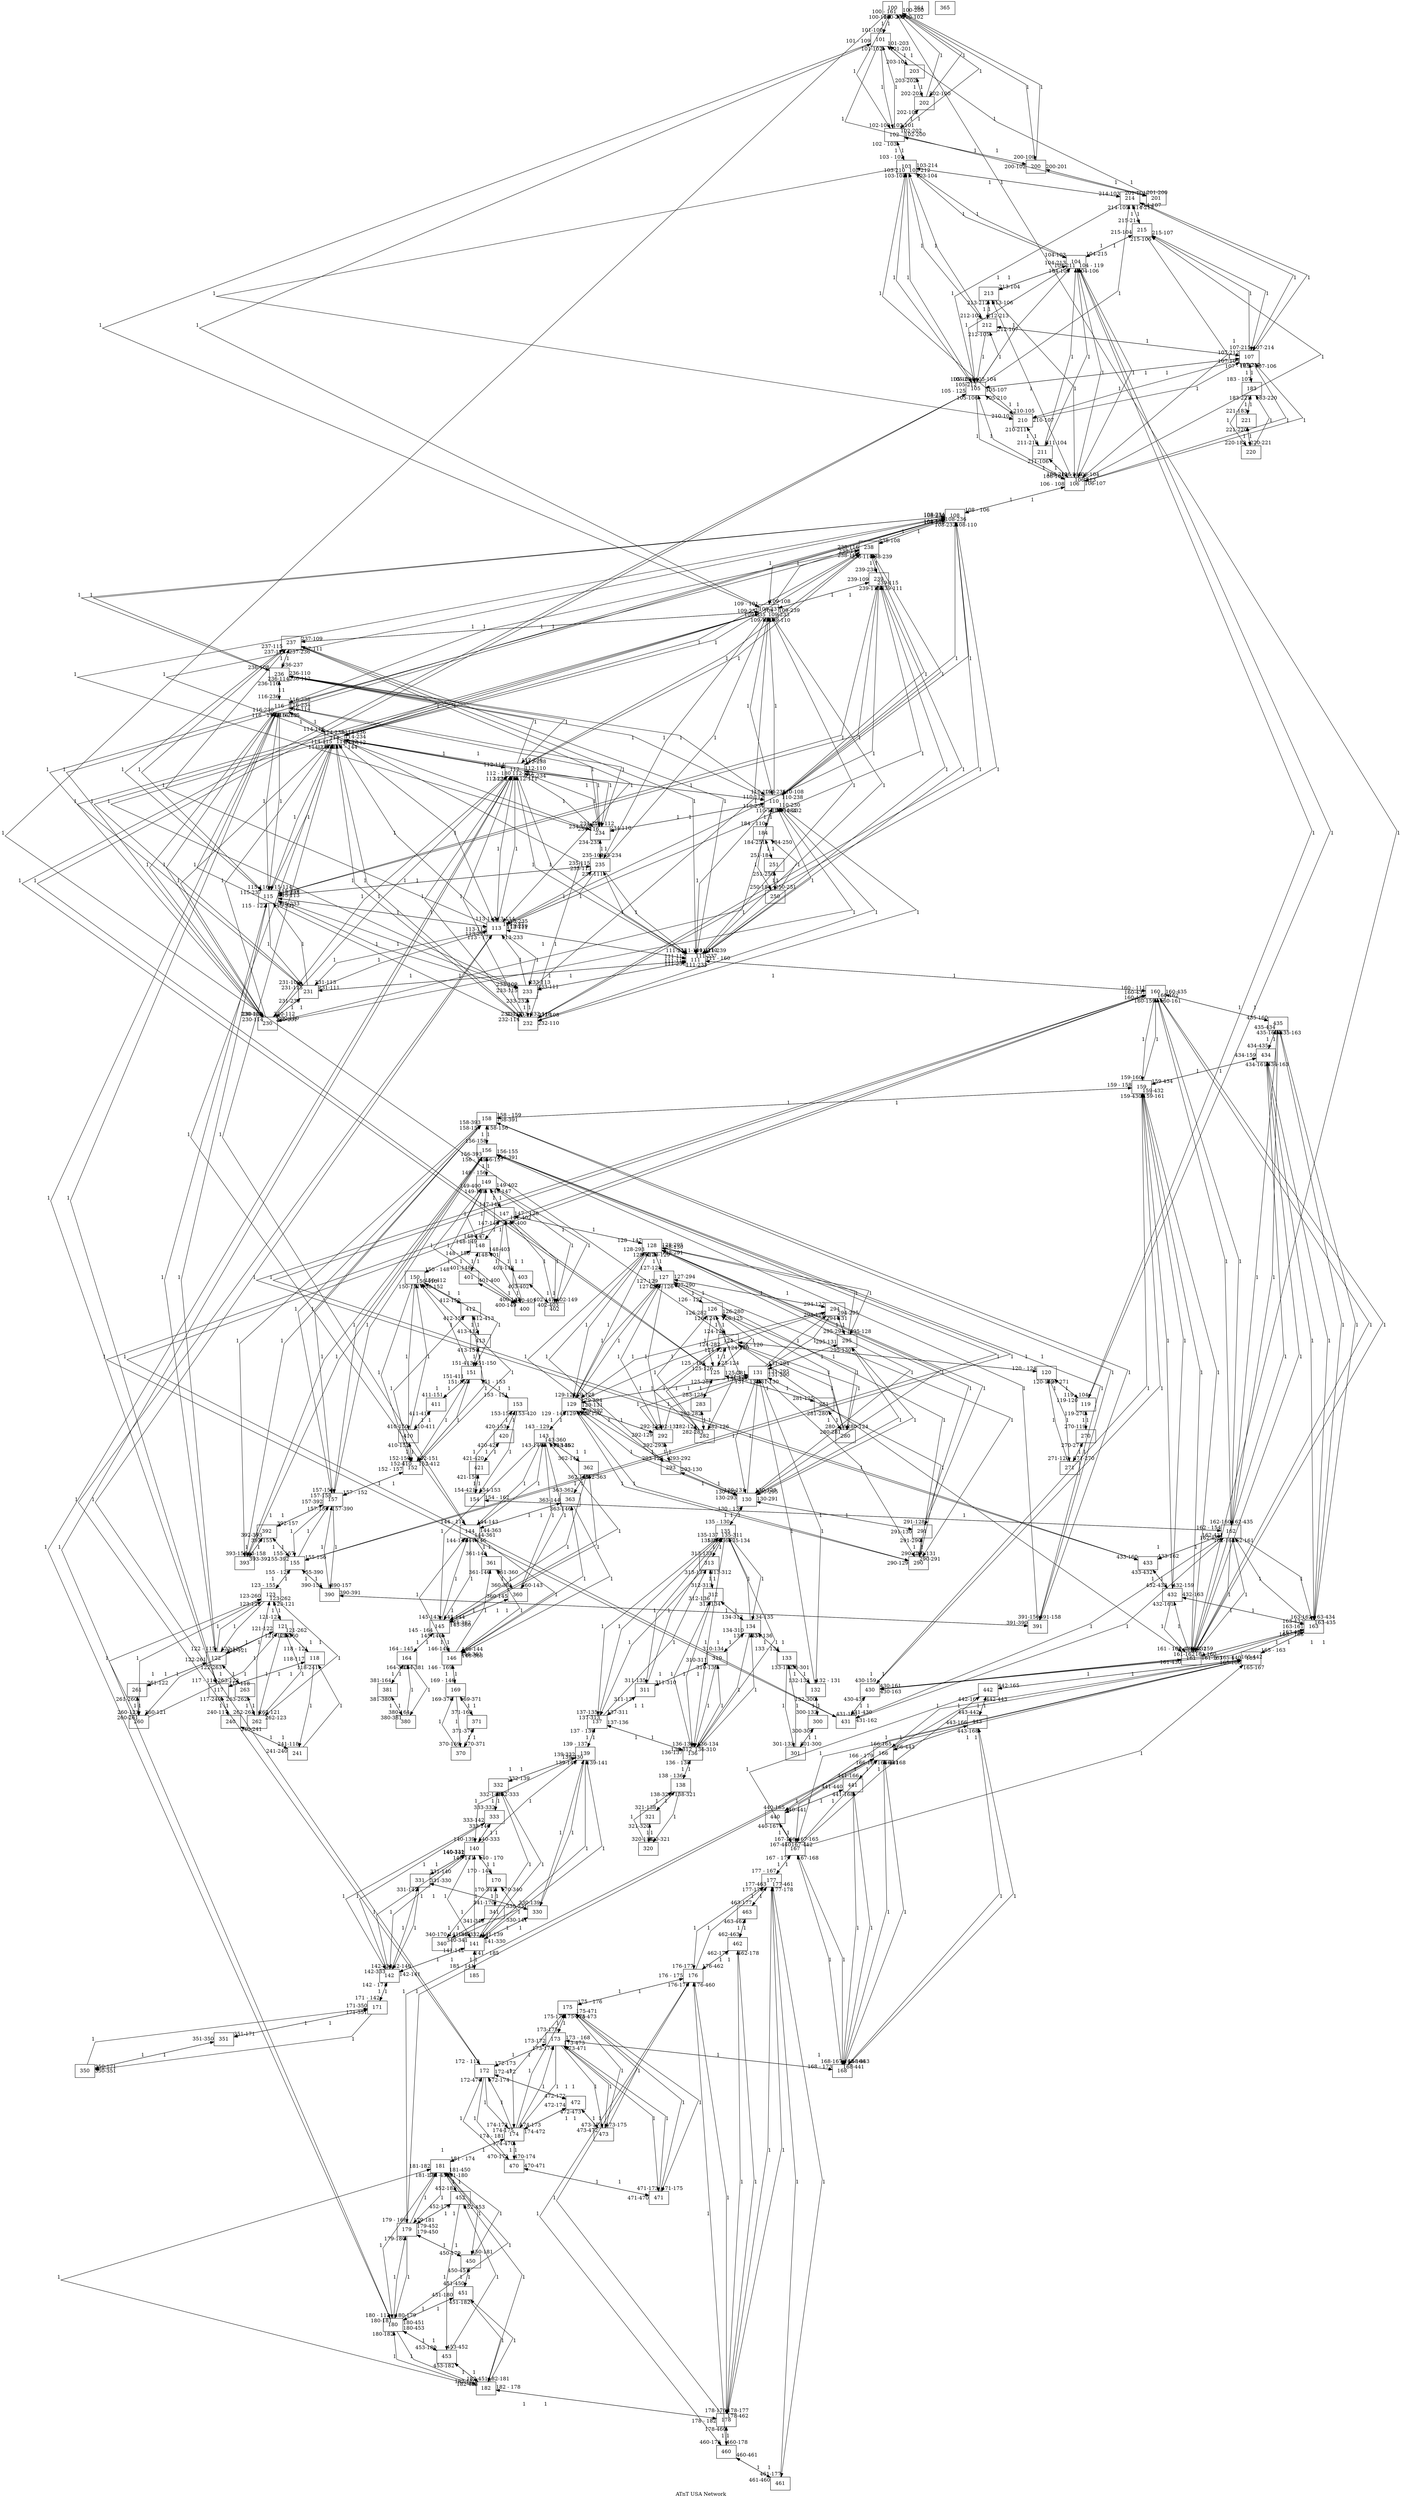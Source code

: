 digraph Test {

	/*compound=true*/
	//176 Nodes
	node [shape=box];
	edge [len=3];
	/*Instantiation of nodes, required to successfully calling .get_node_list() 		(pydot) */
	//BACKBONE NODES (82)
	100[group=S]; 101[group=S]; 102[group=S]; //SEATTLE
	103[group=S]; 104[group=S]; 105[group=S]; 106[group=S]; 107[group=S]; //SF
	108[group=S]; 109[group=S]; 110[group=S]; 111[group=S]; 112[group=S]; 113[group=S]; 114[group=S]; 115[group=S]; 116[group=S]; //LA
	117[group=S]; 118[group=S]; //SD
	119[group=S]; 120[group=S]; //Salt Lake City
	121[group=S]; 122[group=S]; 123[group=S]; //Phx
	124[group=S]; 125[group=S]; 126[group=S]; //DENVER
	127[group=S]; 128[group=S]; 129[group=S]; 130[group=S]; 131[group=S]; //Dallas
	132[group=S]; 133[group=S]; //San Antonio
	134[group=S]; 135[group=S]; 136[group=S]; 137[group=S]; //Houston
	138[group=S]; //NO
	139[group=S]; 140[group=S]; 141[group=S]; 142[group=S]; //MIA
	143[group=S]; 144[group=S]; 145[group=S]; 146[group=S]; //ATL
	147[group=S]; 148[group=S]; 149[group=S]; //KC
	150[group=S]; 151[group=S]; 152[group=S]; //Omaha
	153[group=S]; 154[group=S]; //Minapolis
	155[group=S]; 156[group=S]; 157[group=S]; 158[group=S]; //St.Louis
	159[group=S]; 160[group=S]; 161[group=S]; 162[group=S]; 163[group=A]; //CHICAGO
	164[group=S]; //Nashville
	165[group=S]; 166[group=S]; 167[group=S]; 168[group=S]; //DETROIT
	169[group=S]; //Charlotte
	170[group=S]; //TAMPA BAY
	171[group=S]; //Ft. Lauderdale
	172[group=S]; 173[group=S]; 174[group=S]; 175[group=S]; //Washington D.C.
	176[group=S]; 177[group=S]; 178[group=S]; //Philly
	179[group=S]; 180[group=S]; 181[group=S]; 182[group=S]; //NY
	183[group=S]; //Honolulu
	184[group=S]; //Las Vegas
	

	
	//Aggregation Network (94)
	200[group=V]; 201[group=A]; 202[group=A]; 203[group=A];//Seattle
	210[group=V]; 211[group=A]; 212[group=A]; 213[group=A]; 214[group=A]; 215[group=A];//San Fransico
	220[group=V]; 221[group=A]; //Honolulu
	230[group=V]; 231[group=A]; 232[group=A]; 233[group=A]; 234[group=A]; 235[group=A]; 236[group=A]; 237[group=A]; 238[group=A]; 239[group=A];//Los Angeles
	240[group=V]; 241[group=A]; //San Diego
	250[group=V]; 251[group=A]; //Las Vegas
	260[group=V]; 261[group=A]; 262[group=A]; 263[group=A];//Phoenix
	270[group=V]; 271[group=A]; //Salt Lake City
	280[group=V]; 281[group=A]; 282[group=A]; 283[group=A];//Denver
	290[group=V]; 291[group=A]; 292[group=A]; 293[group=A]; 294[group=A]; 295[group=A];//Dallas
	300[group=V]; 301[group=A]; //San Antonio
	310[group=V]; 311[group=A]; 312[group=A]; 313[group=A];//Houston
	320[group=V]; 321[group=A]; //New Orealns
	330[group=V]; 331[group=A]; 332[group=A]; 333[group=A]; //Miami
	340[group=V]; 341[group=A]; //Tampa Bay
	350[group=V]; 351[group=A]; //Ft. Lauderdale
	360[group=V]; 361[group=A]; 362[group=A]; 363[group=A]; 364[group=A]; 365[group=A]; //Atlanta
	370[group=V]; 371[group=A]; //Charlotte
	380[group=V]; 381[group=A]; //Nashville
	390[group=V]; 391[group=A]; 392[group=A]; 393[group=A]; //St. Louis
	400[group=V]; 401[group=A]; 402[group=A]; 403[group=A]; //Kansas City
	410[group=V]; 411[group=A]; 412[group=A]; 413[group=A]; //Omaha
	420[group=V]; 421[group=A]; //Mineapolis
	430[group=V]; 431[group=A]; 432[group=A]; 433[group=A]; 434[group=A]; 435[group=A]; //Chicago
	440[group=V]; 441[group=A]; 442[group=A]; 443[group=A]; //Detroit
	450[group=V]; 451[group=A]; 452[group=A]; 453[group=A]; //New York
	460[group=V]; 461[group=A]; 462[group=A]; 463[group=A]; //Philadelphia
	470[group=V]; 471[group=A]; 472[group=A]; 473[group=A]; //Washington DC.
	
	overlap = scale;
	splines = false;
	label = "ATnT USA Network";
	orientation = portrait;
	
	//CORE EDGES
	100 -> 161	[label=1,headlabel="161 - 100" ,alias = 1,throughput=16,latency=9.299,delay=3,bandwidth = 10];
	101 -> 109	[label=1,headlabel="109 - 101" ,alias = 1,throughput=16,latency=5.156,delay=3,bandwidth = 10];
	102 -> 103	[label=1,headlabel="103 - 102" ,alias = 1,throughput=16,latency=3.675,delay=3,bandwidth = 10];
	103 -> 102	[label=1,headlabel="102 - 103" ,alias = 1,throughput=16,latency=3.675,delay=3,bandwidth = 10];
	104 -> 119	[label=1,headlabel="119 - 104" ,alias = 1,throughput=16,latency=9.333,delay=3,bandwidth = 10];
	105 -> 125	[label=1,headlabel="125 - 105" ,alias = 1,throughput=16,latency=5.083,delay=3,bandwidth = 10];
	106 -> 108	[label=1,headlabel="108 - 106" ,alias = 1,throughput=16,latency=1.834,delay=3,bandwidth = 10];
	107 -> 183	[label=1,headlabel="183 - 107" ,alias = 1,throughput=16,latency=12.855,delay=3,bandwidth = 10];
	108 -> 106	[label=1,headlabel="106 - 108" ,alias = 1,throughput=16,latency=1.834,delay=3,bandwidth = 10];
	109 -> 101	[label=1,headlabel="101 - 109" ,alias = 1,throughput=16,latency=5.156,delay=3,bandwidth = 10];
	110 -> 184	[label=1,headlabel="184 - 110" ,alias = 1,throughput=16,latency=1.224,delay=3,bandwidth = 10];
	111 -> 160	[label=1,headlabel="160 - 111" ,alias = 1,throughput=16,latency=9.359,delay=3,bandwidth = 10];
	112 -> 180	[label=1,headlabel="180 - 112" ,alias = 1,throughput=16,latency=13.155,delay=3,bandwidth = 10];
	113 -> 172	[label=1,headlabel="172 - 113" ,alias = 1,throughput=16,latency=12.338,delay=3,bandwidth = 10];
	114 -> 144	[label=1,headlabel="144 - 114" ,alias = 1,throughput=16,latency=10.400,delay=3,bandwidth = 10];
	115 -> 122	[label=1,headlabel="122 - 115" ,alias = 1,throughput=16,latency=1.924,delay=3,bandwidth = 10];
	116 -> 117	[label=1,headlabel="117 - 116" ,alias = 1,throughput=16,latency=0.593,delay=3,bandwidth = 10];
	117 -> 116	[label=1,headlabel="116 - 117" ,alias = 1,throughput=16,latency=0.593,delay=3,bandwidth = 10];
	118 -> 121	[label=1,headlabel="121 - 118" ,alias = 1,throughput=16,latency=1.597,delay=3,bandwidth = 10];
	119 -> 104	[label=1,headlabel="104 - 119" ,alias = 1,throughput=16,latency=9.333,delay=3,bandwidth = 10];
	120 -> 124	[label=1,headlabel="124 - 120" ,alias = 1,throughput=16,latency=4.252,delay=3,bandwidth = 10];
	121 -> 118	[label=1,headlabel="118 - 121" ,alias = 1,throughput=16,latency=1.597,delay=3,bandwidth = 10];
	122 -> 115	[label=1,headlabel="115 - 122" ,alias = 1,throughput=16,latency=1.924,delay=3,bandwidth = 10];
	123 -> 155	[label=1,headlabel="155 - 123" ,alias = 1,throughput=16,latency=6.794,delay=3,bandwidth = 10];
	124 -> 120	[label=1,headlabel="120 - 124" ,alias = 1,throughput=16,latency=4.252,delay=3,bandwidth = 10];
	125 -> 105	[label=1,headlabel="105 - 125" ,alias = 1,throughput=16,latency=5.083,delay=3,bandwidth = 10];
	126 -> 127	[label=1,headlabel="127 - 126" ,alias = 1,throughput=16,latency=3.565,delay=3,bandwidth = 10];
	127 -> 126	[label=1,headlabel="126 - 127" ,alias = 1,throughput=16,latency=3.565,delay=3,bandwidth = 10];
	128 -> 147	[label=1,headlabel="147 - 128" ,alias = 1,throughput=16,latency=2.428,delay=3,bandwidth = 10];
	129 -> 143	[label=1,headlabel="143 - 129" ,alias = 1,throughput=16,latency=3.876,delay=3,bandwidth = 10];
	130 -> 135	[label=1,headlabel="135 - 130" ,alias = 1,throughput=16,latency=1.207,delay=3,bandwidth = 10];
	131 -> 132	[label=1,headlabel="132 - 131" ,alias = 1,throughput=16,latency=1.304,delay=3,bandwidth = 10];
	132 -> 131	[label=1,headlabel="131 - 132" ,alias = 1,throughput=16,latency=1.304,delay=3,bandwidth = 10];
	133 -> 134	[label=1,headlabel="134 - 133" ,alias = 1,throughput=16,latency=0.974,delay=3,bandwidth = 10];
	134 -> 133	[label=1,headlabel="133 - 134" ,alias = 1,throughput=16,latency=0.974,delay=3,bandwidth = 10];
	135 -> 130	[label=1,headlabel="130 - 135" ,alias = 1,throughput=16,latency=1.207,delay=3,bandwidth = 10];
	136 -> 138	[label=1,headlabel="138 - 136" ,alias = 1,throughput=16,latency=1.701,delay=3,bandwidth = 10];
	137 -> 139	[label=1,headlabel="139 - 137" ,alias = 1,throughput=16,latency=5.176,delay=3,bandwidth = 10];
	138 -> 136	[label=1,headlabel="136 - 138" ,alias = 1,throughput=16,latency=1.701,delay=3,bandwidth = 10];
	139 -> 137	[label=1,headlabel="137 - 139" ,alias = 1,throughput=16,latency=5.176,delay=3,bandwidth = 10];
	140 -> 170	[label=1,headlabel="170 - 140" ,alias = 1,throughput=16,latency=1.094,delay=3,bandwidth = 10];
	141 -> 185	[label=1,headlabel="185 - 141" ,alias = 1,throughput=16,latency=3.258,delay=3,bandwidth = 10];
	142 -> 171	[label=1,headlabel="171 - 142" ,alias = 1,throughput=16,latency=0.133,delay=3,bandwidth = 10];
	143 -> 129	[label=1,headlabel="129 - 143" ,alias = 1,throughput=16,latency=3.876,delay=3,bandwidth = 10];
	144 -> 114	[label=1,headlabel="114 - 144" ,alias = 1,throughput=16,latency=10.400,delay=3,bandwidth = 10];
	145 -> 164	[label=1,headlabel="164 - 145" ,alias = 1,throughput=16,latency=1.140,delay=3,bandwidth = 10];
	146 -> 169	[label=1,headlabel="169 - 146" ,alias = 1,throughput=16,latency=1.194,delay=3,bandwidth = 10];
	147 -> 128	[label=1,headlabel="128 - 147" ,alias = 1,throughput=16,latency=2.428,delay=3,bandwidth = 10];
	185 -> 141	[label=1,headlabel="141 - 185" ,alias = 1,throughput=16,latency=3.258,delay=3,bandwidth = 10];
	148 -> 150	[label=1,headlabel="150 - 148" ,alias = 1,throughput=16,latency=0.873,delay=3,bandwidth = 10];
	149 -> 156	[label=1,headlabel="156 - 149" ,alias = 1,throughput=16,latency=1.901,delay=3,bandwidth = 10];
	150 -> 148	[label=1,headlabel="148 - 150" ,alias = 1,throughput=16,latency=0.873,delay=3,bandwidth = 10];
	151 -> 153	[label=1,headlabel="153 - 151" ,alias = 1,throughput=16,latency=1.554,delay=3,bandwidth = 10];
	152 -> 157	[label=1,headlabel="157 - 152" ,alias = 1,throughput=16,latency=1.901,delay=3,bandwidth = 10];
	153 -> 151	[label=1,headlabel="151 - 153" ,alias = 1,throughput=16,latency=1.554,delay=3,bandwidth = 10];
	154 -> 162	[label=1,headlabel="162 - 154" ,alias = 1,throughput=16,latency=1.944,delay=3,bandwidth = 10];
	155 -> 123	[label=1,headlabel="123 - 155" ,alias = 1,throughput=16,latency=6.794,delay=3,bandwidth = 10];
	156 -> 149	[label=1,headlabel="149 - 156" ,alias = 1,throughput=16,latency=1.901,delay=3,bandwidth = 10];
	157 -> 152	[label=1,headlabel="152 - 157" ,alias = 1,throughput=16,latency=1.901,delay=3,bandwidth = 10];
	158 -> 159	[label=1,headlabel="159 - 158" ,alias = 1,throughput=16,latency=1.407,delay=3,bandwidth = 10];
	159 -> 158	[label=1,headlabel="158 - 159" ,alias = 1,throughput=16,latency=1.407,delay=3,bandwidth = 10];
	160 -> 111	[label=1,headlabel="111 - 160" ,alias = 1,throughput=16,latency=9.359,delay=3,bandwidth = 10];
	161 -> 100	[label=1,headlabel="100 - 161" ,alias = 1,throughput=16,latency=9.299,delay=3,bandwidth = 10];
	162 -> 154	[label=1,headlabel="154 - 162" ,alias = 1,throughput=16,latency=1.944,delay=3,bandwidth = 10];
	163 -> 165	[label=1,headlabel="165 - 163" ,alias = 1,throughput=16,latency=1.270,delay=3,bandwidth = 10];
	164 -> 145	[label=1,headlabel="145 - 164" ,alias = 1,throughput=16,latency=1.140,delay=3,bandwidth = 10];
	165 -> 163	[label=1,headlabel="163 - 165" ,alias = 1,throughput=16,latency=1.270,delay=3,bandwidth = 10];
	166 -> 179	[label=1,headlabel="179 - 166" ,alias = 1,throughput=16,latency=2.598,delay=3,bandwidth = 10];
	167 -> 177	[label=1,headlabel="177 - 167" ,alias = 1,throughput=16,latency=2.378,delay=3,bandwidth = 10];
	168 -> 173	[label=1,headlabel="173 - 168" ,alias = 1,throughput=16,latency=2.134,delay=3,bandwidth = 10];
	169 -> 146	[label=1,headlabel="146 - 169" ,alias = 1,throughput=16,latency=1.194,delay=3,bandwidth = 10];
	170 -> 140	[label=1,headlabel="140 - 170" ,alias = 1,throughput=16,latency=1.094,delay=3,bandwidth = 10];
	171 -> 142	[label=1,headlabel="142 - 171" ,alias = 1,throughput=16,latency=0.133,delay=3,bandwidth = 10];
	172 -> 113	[label=1,headlabel="113 - 172" ,alias = 1,throughput=16,latency=12.338,delay=3,bandwidth = 10];
	173 -> 168	[label=1,headlabel="168 - 173" ,alias = 1,throughput=16,latency=2.134,delay=3,bandwidth = 10];
	174 -> 181	[label=1,headlabel="181 - 174" ,alias = 1,throughput=16,latency=1.104,delay=3,bandwidth = 10];
	175 -> 176	[label=1,headlabel="176 - 175" ,alias = 1,throughput=16,latency=0.643,delay=3,bandwidth = 10];
	176 -> 175	[label=1,headlabel="175 - 176" ,alias = 1,throughput=16,latency=0.643,delay=3,bandwidth = 10];
	177 -> 167	[label=1,headlabel="167 - 177" ,alias = 1,throughput=16,latency=2.378,delay=3,bandwidth = 10];
	178 -> 182	[label=1,headlabel="182 - 178" ,alias = 1,throughput=16,latency=0.460,delay=3,bandwidth = 10];
	179 -> 166	[label=1,headlabel="166 - 179" ,alias = 1,throughput=16,latency=2.598,delay=3,bandwidth = 10];
	180 -> 112	[label=1,headlabel="112 - 180" ,alias = 1,throughput=16,latency=13.155,delay=3,bandwidth = 10];
	181 -> 174	[label=1,headlabel="174 - 181" ,alias = 1,throughput=16,latency=1.104,delay=3,bandwidth = 10];
	182 -> 178	[label=1,headlabel="178 - 182" ,alias = 1,throughput=16,latency=0.460,delay=3,bandwidth = 10];
	183 -> 107	[label=1,headlabel="107 - 183" ,alias = 1,throughput=16,latency=12.855,delay=3,bandwidth = 10];
	184 -> 110	[label=1,headlabel="110 - 184" ,alias = 1,throughput=16,latency=1.224,delay=3,bandwidth = 10];
		
		
	//Aggregation Network
	//Seattle
	100 -> 101	[label=1,headlabel="101-100" ,alias = 1,throughput=16,latency=4,delay=3,bandwidth = 10];
	100 -> 102	[label=1,headlabel="102-100" ,alias = 1,throughput=16,latency=4,delay=3,bandwidth = 10];
	100 -> 200	[label=1,headlabel="200-100" ,alias = 1,throughput=16,latency=4,delay=3,bandwidth = 10];
	100 -> 202	[label=1,headlabel="202-100" ,alias = 1,throughput=16,latency=4,delay=3,bandwidth = 10];
	200 -> 100	[label=1,headlabel="100-200" ,alias = 1,throughput=16,latency=4,delay=3,bandwidth = 10];
	200 -> 201	[label=1,headlabel="201-200" ,alias = 1,throughput=16,latency=4,delay=3,bandwidth = 10];
	200 -> 102	[label=1,headlabel="102-200" ,alias = 1,throughput=16,latency=4,delay=3,bandwidth = 10];
	101 -> 100	[label=1,headlabel="100-101" ,alias = 1,throughput=16,latency=4,delay=3,bandwidth = 10];
	101 -> 102	[label=1,headlabel="102-101" ,alias = 1,throughput=16,latency=4,delay=3,bandwidth = 10];
	101 -> 201	[label=1,headlabel="201-101" ,alias = 1,throughput=16,latency=4,delay=3,bandwidth = 10];
	101 -> 203	[label=1,headlabel="203-101" ,alias = 1,throughput=16,latency=4,delay=3,bandwidth = 10];
	201 -> 200	[label=1,headlabel="200-201" ,alias = 1,throughput=16,latency=4,delay=3,bandwidth = 10];
	201 -> 101	[label=1,headlabel="101-201" ,alias = 1,throughput=16,latency=4,delay=3,bandwidth = 10];
	102 -> 101	[label=1,headlabel="101-102" ,alias = 1,throughput=16,latency=4,delay=3,bandwidth = 10];
	102 -> 100	[label=1,headlabel="100-102" ,alias = 1,throughput=16,latency=4,delay=3,bandwidth = 10];
	102 -> 200	[label=1,headlabel="200-102" ,alias = 1,throughput=16,latency=4,delay=3,bandwidth = 10];
	102 -> 202	[label=1,headlabel="202-102" ,alias = 1,throughput=16,latency=4,delay=3,bandwidth = 10];
	202 -> 100	[label=1,headlabel="100-202" ,alias = 1,throughput=16,latency=4,delay=3,bandwidth = 10];
	202 -> 102	[label=1,headlabel="102-202" ,alias = 1,throughput=16,latency=4,delay=3,bandwidth = 10];
	202 -> 203	[label=1,headlabel="203-202" ,alias = 1,throughput=16,latency=4,delay=3,bandwidth = 10];
	203 -> 101	[label=1,headlabel="101-203" ,alias = 1,throughput=16,latency=4,delay=3,bandwidth = 10];
	203 -> 202	[label=1,headlabel="202-203" ,alias = 1,throughput=16,latency=4,delay=3,bandwidth = 10];
	//San Fransico
	103 -> 104	[label=1,headlabel="104-103" ,alias = 1,throughput=16,latency=4,delay=3,bandwidth = 10];
	103 -> 105	[label=1,headlabel="105-103" ,alias = 1,throughput=16,latency=4,delay=3,bandwidth = 10];
	103 -> 210	[label=1,headlabel="210-103" ,alias = 1,throughput=16,latency=4,delay=3,bandwidth = 10];
	103 -> 212	[label=1,headlabel="212-103" ,alias = 1,throughput=16,latency=4,delay=3,bandwidth = 10];
	103 -> 214	[label=1,headlabel="214-103" ,alias = 1,throughput=16,latency=4,delay=3,bandwidth = 10];
	210 -> 103	[label=1,headlabel="103-210" ,alias = 1,throughput=16,latency=4,delay=3,bandwidth = 10];
	210 -> 211	[label=1,headlabel="211-210" ,alias = 1,throughput=16,latency=4,delay=3,bandwidth = 10];
	210 -> 105	[label=1,headlabel="105-210" ,alias = 1,throughput=16,latency=4,delay=3,bandwidth = 10];
	210 -> 107	[label=1,headlabel="107-210" ,alias = 1,throughput=16,latency=4,delay=3,bandwidth = 10];
	104 -> 103	[label=1,headlabel="103-104" ,alias = 1,throughput=16,latency=4,delay=3,bandwidth = 10];
	104 -> 105	[label=1,headlabel="105-104" ,alias = 1,throughput=16,latency=4,delay=3,bandwidth = 10];
	104 -> 106	[label=1,headlabel="106-104" ,alias = 1,throughput=16,latency=4,delay=3,bandwidth = 10];
	104 -> 211	[label=1,headlabel="211-104" ,alias = 1,throughput=16,latency=4,delay=3,bandwidth = 10];
	104 -> 213	[label=1,headlabel="213-104" ,alias = 1,throughput=16,latency=4,delay=3,bandwidth = 10];
	104 -> 215	[label=1,headlabel="215-104" ,alias = 1,throughput=16,latency=4,delay=3,bandwidth = 10];
	211 -> 210	[label=1,headlabel="210-211" ,alias = 1,throughput=16,latency=4,delay=3,bandwidth = 10];
	211 -> 104	[label=1,headlabel="104-211" ,alias = 1,throughput=16,latency=4,delay=3,bandwidth = 10];
	211 -> 106	[label=1,headlabel="106-211" ,alias = 1,throughput=16,latency=4,delay=3,bandwidth = 10];
	105 -> 103	[label=1,headlabel="103-105" ,alias = 1,throughput=16,latency=4,delay=3,bandwidth = 10];
	105 -> 104	[label=1,headlabel="104-105" ,alias = 1,throughput=16,latency=4,delay=3,bandwidth = 10];
	105 -> 106	[label=1,headlabel="106-105" ,alias = 1,throughput=16,latency=4,delay=3,bandwidth = 10];
	105 -> 107	[label=1,headlabel="107-105" ,alias = 1,throughput=16,latency=4,delay=3,bandwidth = 10];
	105 -> 210	[label=1,headlabel="210-105" ,alias = 1,throughput=16,latency=4,delay=3,bandwidth = 10];
	105 -> 212	[label=1,headlabel="212-105" ,alias = 1,throughput=16,latency=4,delay=3,bandwidth = 10];
	105 -> 214	[label=1,headlabel="214-105" ,alias = 1,throughput=16,latency=4,delay=3,bandwidth = 10];
	212 -> 103	[label=1,headlabel="103-212" ,alias = 1,throughput=16,latency=4,delay=3,bandwidth = 10];
	212 -> 105	[label=1,headlabel="105-212" ,alias = 1,throughput=16,latency=4,delay=3,bandwidth = 10];
	212 -> 213	[label=1,headlabel="213-212" ,alias = 1,throughput=16,latency=4,delay=3,bandwidth = 10];
	212 -> 107	[label=1,headlabel="107-212" ,alias = 1,throughput=16,latency=4,delay=3,bandwidth = 10];
	106 -> 104	[label=1,headlabel="104-106" ,alias = 1,throughput=16,latency=4,delay=3,bandwidth = 10];
	106 -> 105	[label=1,headlabel="105-106" ,alias = 1,throughput=16,latency=4,delay=3,bandwidth = 10];
	106 -> 107	[label=1,headlabel="107-106" ,alias = 1,throughput=16,latency=4,delay=3,bandwidth = 10];
	106 -> 211	[label=1,headlabel="211-106" ,alias = 1,throughput=16,latency=4,delay=3,bandwidth = 10];
	106 -> 213	[label=1,headlabel="213-106" ,alias = 1,throughput=16,latency=4,delay=3,bandwidth = 10];
	106 -> 215	[label=1,headlabel="215-106" ,alias = 1,throughput=16,latency=4,delay=3,bandwidth = 10];
	213 -> 212	[label=1,headlabel="212-213" ,alias = 1,throughput=16,latency=4,delay=3,bandwidth = 10];
	213 -> 104	[label=1,headlabel="104-213" ,alias = 1,throughput=16,latency=4,delay=3,bandwidth = 10];
	213 -> 106	[label=1,headlabel="106-213" ,alias = 1,throughput=16,latency=4,delay=3,bandwidth = 10];
	107 -> 105	[label=1,headlabel="105-107" ,alias = 1,throughput=16,latency=4,delay=3,bandwidth = 10];
	107 -> 106	[label=1,headlabel="106-107" ,alias = 1,throughput=16,latency=4,delay=3,bandwidth = 10];
	107 -> 210	[label=1,headlabel="210-107" ,alias = 1,throughput=16,latency=4,delay=3,bandwidth = 10];
	107 -> 212	[label=1,headlabel="212-107" ,alias = 1,throughput=16,latency=4,delay=3,bandwidth = 10];
	107 -> 214	[label=1,headlabel="214-107" ,alias = 1,throughput=16,latency=4,delay=3,bandwidth = 10];
	107 -> 215	[label=1,headlabel="215-107" ,alias = 1,throughput=16,latency=4,delay=3,bandwidth = 10];
	214 -> 103	[label=1,headlabel="103-214" ,alias = 1,throughput=16,latency=4,delay=3,bandwidth = 10];
	214 -> 105	[label=1,headlabel="105-214" ,alias = 1,throughput=16,latency=4,delay=3,bandwidth = 10];
	214 -> 107	[label=1,headlabel="107-214" ,alias = 1,throughput=16,latency=4,delay=3,bandwidth = 10];
	214 -> 215	[label=1,headlabel="215-214" ,alias = 1,throughput=16,latency=4,delay=3,bandwidth = 10];
	215 -> 214	[label=1,headlabel="214-215" ,alias = 1,throughput=16,latency=4,delay=3,bandwidth = 10];
	215 -> 104	[label=1,headlabel="104-215" ,alias = 1,throughput=16,latency=4,delay=3,bandwidth = 10];
	215 -> 106	[label=1,headlabel="106-215" ,alias = 1,throughput=16,latency=4,delay=3,bandwidth = 10];
	215 -> 107	[label=1,headlabel="107-215" ,alias = 1,throughput=16,latency=4,delay=3,bandwidth = 10];
	//Los Angeles
	108 -> 109	[label=1,headlabel="109-108" ,alias = 1,throughput=16,latency=4,delay=3,bandwidth = 10];
	108 -> 110	[label=1,headlabel="110-108" ,alias = 1,throughput=16,latency=4,delay=3,bandwidth = 10];
	108 -> 230	[label=1,headlabel="230-108" ,alias = 1,throughput=16,latency=4,delay=3,bandwidth = 10];
	108 -> 232	[label=1,headlabel="232-108" ,alias = 1,throughput=16,latency=4,delay=3,bandwidth = 10];
	108 -> 234	[label=1,headlabel="234-108" ,alias = 1,throughput=16,latency=4,delay=3,bandwidth = 10];
	108 -> 236	[label=1,headlabel="236-108" ,alias = 1,throughput=16,latency=4,delay=3,bandwidth = 10];
	108 -> 238	[label=1,headlabel="238-108" ,alias = 1,throughput=16,latency=4,delay=3,bandwidth = 10];
	230 -> 108	[label=1,headlabel="108-230" ,alias = 1,throughput=16,latency=4,delay=3,bandwidth = 10];
	230 -> 231	[label=1,headlabel="231-230" ,alias = 1,throughput=16,latency=4,delay=3,bandwidth = 10];
	230 -> 110	[label=1,headlabel="110-230" ,alias = 1,throughput=16,latency=4,delay=3,bandwidth = 10];
	230 -> 112	[label=1,headlabel="112-230" ,alias = 1,throughput=16,latency=4,delay=3,bandwidth = 10];
	230 -> 114	[label=1,headlabel="114-230" ,alias = 1,throughput=16,latency=4,delay=3,bandwidth = 10];
	230 -> 116	[label=1,headlabel="116-230" ,alias = 1,throughput=16,latency=4,delay=3,bandwidth = 10];
	109 -> 108	[label=1,headlabel="108-109" ,alias = 1,throughput=16,latency=4,delay=3,bandwidth = 10];
	109 -> 110	[label=1,headlabel="110-109" ,alias = 1,throughput=16,latency=4,delay=3,bandwidth = 10];
	109 -> 111	[label=1,headlabel="111-109" ,alias = 1,throughput=16,latency=4,delay=3,bandwidth = 10];
	109 -> 231	[label=1,headlabel="231-109" ,alias = 1,throughput=16,latency=4,delay=3,bandwidth = 10];
	109 -> 233	[label=1,headlabel="233-109" ,alias = 1,throughput=16,latency=4,delay=3,bandwidth = 10];
	109 -> 235	[label=1,headlabel="235-109" ,alias = 1,throughput=16,latency=4,delay=3,bandwidth = 10];
	109 -> 237	[label=1,headlabel="237-109" ,alias = 1,throughput=16,latency=4,delay=3,bandwidth = 10];
	109 -> 239	[label=1,headlabel="239-109" ,alias = 1,throughput=16,latency=4,delay=3,bandwidth = 10];
	231 -> 230	[label=1,headlabel="230-231" ,alias = 1,throughput=16,latency=4,delay=3,bandwidth = 10];
	231 -> 109	[label=1,headlabel="109-231" ,alias = 1,throughput=16,latency=4,delay=3,bandwidth = 10];
	231 -> 111	[label=1,headlabel="111-231" ,alias = 1,throughput=16,latency=4,delay=3,bandwidth = 10];
	231 -> 113	[label=1,headlabel="113-231" ,alias = 1,throughput=16,latency=4,delay=3,bandwidth = 10];
	231 -> 115	[label=1,headlabel="115-231" ,alias = 1,throughput=16,latency=4,delay=3,bandwidth = 10];
	110 -> 108	[label=1,headlabel="108-110" ,alias = 1,throughput=16,latency=4,delay=3,bandwidth = 10];
	110 -> 109	[label=1,headlabel="109-110" ,alias = 1,throughput=16,latency=4,delay=3,bandwidth = 10];
	110 -> 111	[label=1,headlabel="111-110" ,alias = 1,throughput=16,latency=4,delay=3,bandwidth = 10];
	110 -> 112	[label=1,headlabel="112-110" ,alias = 1,throughput=16,latency=4,delay=3,bandwidth = 10];
	110 -> 230	[label=1,headlabel="230-110" ,alias = 1,throughput=16,latency=4,delay=3,bandwidth = 10];
	110 -> 232	[label=1,headlabel="232-110" ,alias = 1,throughput=16,latency=4,delay=3,bandwidth = 10];
	110 -> 234	[label=1,headlabel="234-110" ,alias = 1,throughput=16,latency=4,delay=3,bandwidth = 10];
	110 -> 236	[label=1,headlabel="236-110" ,alias = 1,throughput=16,latency=4,delay=3,bandwidth = 10];
	110 -> 238	[label=1,headlabel="238-110" ,alias = 1,throughput=16,latency=4,delay=3,bandwidth = 10];
	232 -> 108	[label=1,headlabel="108-232" ,alias = 1,throughput=16,latency=4,delay=3,bandwidth = 10];
	232 -> 110	[label=1,headlabel="110-232" ,alias = 1,throughput=16,latency=4,delay=3,bandwidth = 10];
	232 -> 233	[label=1,headlabel="233-232" ,alias = 1,throughput=16,latency=4,delay=3,bandwidth = 10];
	232 -> 112	[label=1,headlabel="112-232" ,alias = 1,throughput=16,latency=4,delay=3,bandwidth = 10];
	232 -> 114	[label=1,headlabel="114-232" ,alias = 1,throughput=16,latency=4,delay=3,bandwidth = 10];
	232 -> 116	[label=1,headlabel="116-232" ,alias = 1,throughput=16,latency=4,delay=3,bandwidth = 10];
	111 -> 109	[label=1,headlabel="109-111" ,alias = 1,throughput=16,latency=4,delay=3,bandwidth = 10];
	111 -> 110	[label=1,headlabel="110-111" ,alias = 1,throughput=16,latency=4,delay=3,bandwidth = 10];
	111 -> 112	[label=1,headlabel="112-111" ,alias = 1,throughput=16,latency=4,delay=3,bandwidth = 10];
	111 -> 113	[label=1,headlabel="113-111" ,alias = 1,throughput=16,latency=4,delay=3,bandwidth = 10];
	111 -> 231	[label=1,headlabel="231-111" ,alias = 1,throughput=16,latency=4,delay=3,bandwidth = 10];
	111 -> 233	[label=1,headlabel="233-111" ,alias = 1,throughput=16,latency=4,delay=3,bandwidth = 10];
	111 -> 235	[label=1,headlabel="235-111" ,alias = 1,throughput=16,latency=4,delay=3,bandwidth = 10];
	111 -> 237	[label=1,headlabel="237-111" ,alias = 1,throughput=16,latency=4,delay=3,bandwidth = 10];
	111 -> 239	[label=1,headlabel="239-111" ,alias = 1,throughput=16,latency=4,delay=3,bandwidth = 10];
	233 -> 232	[label=1,headlabel="232-233" ,alias = 1,throughput=16,latency=4,delay=3,bandwidth = 10];
	233 -> 109	[label=1,headlabel="109-233" ,alias = 1,throughput=16,latency=4,delay=3,bandwidth = 10];
	233 -> 111	[label=1,headlabel="111-233" ,alias = 1,throughput=16,latency=4,delay=3,bandwidth = 10];
	233 -> 113	[label=1,headlabel="113-233" ,alias = 1,throughput=16,latency=4,delay=3,bandwidth = 10];
	233 -> 115	[label=1,headlabel="115-233" ,alias = 1,throughput=16,latency=4,delay=3,bandwidth = 10];
	112 -> 110	[label=1,headlabel="110-112" ,alias = 1,throughput=16,latency=4,delay=3,bandwidth = 10];
	112 -> 113	[label=1,headlabel="113-112" ,alias = 1,throughput=16,latency=4,delay=3,bandwidth = 10];
	112 -> 111	[label=1,headlabel="111-112" ,alias = 1,throughput=16,latency=4,delay=3,bandwidth = 10];
	112 -> 114	[label=1,headlabel="114-112" ,alias = 1,throughput=16,latency=4,delay=3,bandwidth = 10];
	112 -> 234	[label=1,headlabel="234-112" ,alias = 1,throughput=16,latency=4,delay=3,bandwidth = 10];
	112 -> 236	[label=1,headlabel="236-112" ,alias = 1,throughput=16,latency=4,delay=3,bandwidth = 10];
	112 -> 230	[label=1,headlabel="230-112" ,alias = 1,throughput=16,latency=4,delay=3,bandwidth = 10];
	112 -> 232	[label=1,headlabel="232-112" ,alias = 1,throughput=16,latency=4,delay=3,bandwidth = 10];
	112 -> 238	[label=1,headlabel="238-112" ,alias = 1,throughput=16,latency=4,delay=3,bandwidth = 10];
	234 -> 112	[label=1,headlabel="112-234" ,alias = 1,throughput=16,latency=4,delay=3,bandwidth = 10];
	234 -> 108	[label=1,headlabel="108-234" ,alias = 1,throughput=16,latency=4,delay=3,bandwidth = 10];
	234 -> 110	[label=1,headlabel="110-234" ,alias = 1,throughput=16,latency=4,delay=3,bandwidth = 10];
	234 -> 116	[label=1,headlabel="116-234" ,alias = 1,throughput=16,latency=4,delay=3,bandwidth = 10];
	234 -> 235	[label=1,headlabel="235-234" ,alias = 1,throughput=16,latency=4,delay=3,bandwidth = 10];
	234 -> 114	[label=1,headlabel="114-234" ,alias = 1,throughput=16,latency=4,delay=3,bandwidth = 10];
	113 -> 111	[label=1,headlabel="111-113" ,alias = 1,throughput=16,latency=4,delay=3,bandwidth = 10];
	113 -> 112	[label=1,headlabel="112-113" ,alias = 1,throughput=16,latency=4,delay=3,bandwidth = 10];
	113 -> 114	[label=1,headlabel="114-113" ,alias = 1,throughput=16,latency=4,delay=3,bandwidth = 10];
	113 -> 115	[label=1,headlabel="115-113" ,alias = 1,throughput=16,latency=4,delay=3,bandwidth = 10];
	113 -> 231	[label=1,headlabel="231-113" ,alias = 1,throughput=16,latency=4,delay=3,bandwidth = 10];
	113 -> 233	[label=1,headlabel="233-113" ,alias = 1,throughput=16,latency=4,delay=3,bandwidth = 10];
	113 -> 239	[label=1,headlabel="239-113" ,alias = 1,throughput=16,latency=4,delay=3,bandwidth = 10];
	113 -> 235	[label=1,headlabel="235-113" ,alias = 1,throughput=16,latency=4,delay=3,bandwidth = 10];
	113 -> 237	[label=1,headlabel="237-113" ,alias = 1,throughput=16,latency=4,delay=3,bandwidth = 10];
	235 -> 234	[label=1,headlabel="234-235" ,alias = 1,throughput=16,latency=4,delay=3,bandwidth = 10];
	235 -> 113	[label=1,headlabel="113-235" ,alias = 1,throughput=16,latency=4,delay=3,bandwidth = 10];
	235 -> 115	[label=1,headlabel="115-235" ,alias = 1,throughput=16,latency=4,delay=3,bandwidth = 10];
	235 -> 109	[label=1,headlabel="109-235" ,alias = 1,throughput=16,latency=4,delay=3,bandwidth = 10];
	235 -> 111	[label=1,headlabel="111-235" ,alias = 1,throughput=16,latency=4,delay=3,bandwidth = 10];
	114 -> 112	[label=1,headlabel="112-114" ,alias = 1,throughput=16,latency=4,delay=3,bandwidth = 10];
	114 -> 113	[label=1,headlabel="113-114" ,alias = 1,throughput=16,latency=4,delay=3,bandwidth = 10];
	114 -> 115	[label=1,headlabel="115-114" ,alias = 1,throughput=16,latency=4,delay=3,bandwidth = 10];
	114 -> 116	[label=1,headlabel="116-114" ,alias = 1,throughput=16,latency=4,delay=3,bandwidth = 10];
	114 -> 234	[label=1,headlabel="234-114" ,alias = 1,throughput=16,latency=4,delay=3,bandwidth = 10];
	114 -> 236	[label=1,headlabel="236-114" ,alias = 1,throughput=16,latency=4,delay=3,bandwidth = 10];
	114 -> 230	[label=1,headlabel="230-114" ,alias = 1,throughput=16,latency=4,delay=3,bandwidth = 10];
	114 -> 232	[label=1,headlabel="232-114" ,alias = 1,throughput=16,latency=4,delay=3,bandwidth = 10];
	114 -> 238	[label=1,headlabel="238-114" ,alias = 1,throughput=16,latency=4,delay=3,bandwidth = 10];
	236 -> 112	[label=1,headlabel="112-236" ,alias = 1,throughput=16,latency=4,delay=3,bandwidth = 10];
	236 -> 114	[label=1,headlabel="114-236" ,alias = 1,throughput=16,latency=4,delay=3,bandwidth = 10];
	236 -> 237	[label=1,headlabel="237-236" ,alias = 1,throughput=16,latency=4,delay=3,bandwidth = 10];
	236 -> 108	[label=1,headlabel="108-236" ,alias = 1,throughput=16,latency=4,delay=3,bandwidth = 10];
	236 -> 110	[label=1,headlabel="110-236" ,alias = 1,throughput=16,latency=4,delay=3,bandwidth = 10];
	236 -> 116	[label=1,headlabel="116-236" ,alias = 1,throughput=16,latency=4,delay=3,bandwidth = 10];
	115 -> 113	[label=1,headlabel="113-115" ,alias = 1,throughput=16,latency=4,delay=3,bandwidth = 10];
	115 -> 114	[label=1,headlabel="114-115" ,alias = 1,throughput=16,latency=4,delay=3,bandwidth = 10];
	115 -> 116	[label=1,headlabel="116-115" ,alias = 1,throughput=16,latency=4,delay=3,bandwidth = 10];
	115 -> 231	[label=1,headlabel="231-115" ,alias = 1,throughput=16,latency=4,delay=3,bandwidth = 10];
	115 -> 233	[label=1,headlabel="233-115" ,alias = 1,throughput=16,latency=4,delay=3,bandwidth = 10];
	115 -> 235	[label=1,headlabel="235-115" ,alias = 1,throughput=16,latency=4,delay=3,bandwidth = 10];
	115 -> 237	[label=1,headlabel="237-115" ,alias = 1,throughput=16,latency=4,delay=3,bandwidth = 10];
	115 -> 239	[label=1,headlabel="239-115" ,alias = 1,throughput=16,latency=4,delay=3,bandwidth = 10];
	237 -> 236	[label=1,headlabel="236-237" ,alias = 1,throughput=16,latency=4,delay=3,bandwidth = 10];
	237 -> 109	[label=1,headlabel="109-237" ,alias = 1,throughput=16,latency=4,delay=3,bandwidth = 10];
	237 -> 111	[label=1,headlabel="111-237" ,alias = 1,throughput=16,latency=4,delay=3,bandwidth = 10];
	237 -> 113	[label=1,headlabel="113-237" ,alias = 1,throughput=16,latency=4,delay=3,bandwidth = 10];
	237 -> 115	[label=1,headlabel="115-237" ,alias = 1,throughput=16,latency=4,delay=3,bandwidth = 10];
	116 -> 114	[label=1,headlabel="114-116" ,alias = 1,throughput=16,latency=4,delay=3,bandwidth = 10];
	116 -> 115	[label=1,headlabel="115-116" ,alias = 1,throughput=16,latency=4,delay=3,bandwidth = 10];
	116 -> 230	[label=1,headlabel="230-116" ,alias = 1,throughput=16,latency=4,delay=3,bandwidth = 10];
	116 -> 232	[label=1,headlabel="232-116" ,alias = 1,throughput=16,latency=4,delay=3,bandwidth = 10];
	116 -> 234	[label=1,headlabel="234-116" ,alias = 1,throughput=16,latency=4,delay=3,bandwidth = 10];
	116 -> 236	[label=1,headlabel="236-116" ,alias = 1,throughput=16,latency=4,delay=3,bandwidth = 10];
	116 -> 238	[label=1,headlabel="238-116" ,alias = 1,throughput=16,latency=4,delay=3,bandwidth = 10];
	238 -> 108	[label=1,headlabel="108-238" ,alias = 1,throughput=16,latency=4,delay=3,bandwidth = 10];
	238 -> 110	[label=1,headlabel="110-238" ,alias = 1,throughput=16,latency=4,delay=3,bandwidth = 10];
	238 -> 112	[label=1,headlabel="112-238" ,alias = 1,throughput=16,latency=4,delay=3,bandwidth = 10];
	238 -> 114	[label=1,headlabel="114-238" ,alias = 1,throughput=16,latency=4,delay=3,bandwidth = 10];
	238 -> 116	[label=1,headlabel="116-238" ,alias = 1,throughput=16,latency=4,delay=3,bandwidth = 10];
	238 -> 239	[label=1,headlabel="239-238" ,alias = 1,throughput=16,latency=4,delay=3,bandwidth = 10];
	239 -> 238	[label=1,headlabel="238-239" ,alias = 1,throughput=16,latency=4,delay=3,bandwidth = 10];
	239 -> 109	[label=1,headlabel="109-239" ,alias = 1,throughput=16,latency=4,delay=3,bandwidth = 10];
	239 -> 111	[label=1,headlabel="111-239" ,alias = 1,throughput=16,latency=4,delay=3,bandwidth = 10];
	239 -> 113	[label=1,headlabel="113-239" ,alias = 1,throughput=16,latency=4,delay=3,bandwidth = 10];
	239 -> 115	[label=1,headlabel="115-239" ,alias = 1,throughput=16,latency=4,delay=3,bandwidth = 10];
	//San Diego
	117 -> 118	[label=1,headlabel="118-117" ,alias = 1,throughput=16,latency=4,delay=3,bandwidth = 10];
	117 -> 240	[label=1,headlabel="240-117" ,alias = 1,throughput=16,latency=4,delay=3,bandwidth = 10];
	240 -> 117	[label=1,headlabel="117-240" ,alias = 1,throughput=16,latency=4,delay=3,bandwidth = 10];
	240 -> 241	[label=1,headlabel="241-240" ,alias = 1,throughput=16,latency=4,delay=3,bandwidth = 10];
	118 -> 117	[label=1,headlabel="117-118" ,alias = 1,throughput=16,latency=4,delay=3,bandwidth = 10];
	118 -> 241	[label=1,headlabel="241-118" ,alias = 1,throughput=16,latency=4,delay=3,bandwidth = 10];
	241 -> 240	[label=1,headlabel="240-241" ,alias = 1,throughput=16,latency=4,delay=3,bandwidth = 10];
	241 -> 118	[label=1,headlabel="118-241" ,alias = 1,throughput=16,latency=4,delay=3,bandwidth = 10];
	//Salt Lake City
	119 -> 120	[label=1,headlabel="120-119" ,alias = 1,throughput=16,latency=4,delay=3,bandwidth = 10];
	119 -> 270	[label=1,headlabel="270-119" ,alias = 1,throughput=16,latency=4,delay=3,bandwidth = 10];
	270 -> 119	[label=1,headlabel="119-270" ,alias = 1,throughput=16,latency=4,delay=3,bandwidth = 10];
	270 -> 271	[label=1,headlabel="271-270" ,alias = 1,throughput=16,latency=4,delay=3,bandwidth = 10];
	120 -> 119	[label=1,headlabel="119-120" ,alias = 1,throughput=16,latency=4,delay=3,bandwidth = 10];
	120 -> 271	[label=1,headlabel="271-120" ,alias = 1,throughput=16,latency=4,delay=3,bandwidth = 10];
	271 -> 270	[label=1,headlabel="270-271" ,alias = 1,throughput=16,latency=4,delay=3,bandwidth = 10];
	271 -> 120	[label=1,headlabel="120-271" ,alias = 1,throughput=16,latency=4,delay=3,bandwidth = 10];
	//Phoenix
	121 -> 122	[label=1,headlabel="122-121" ,alias = 1,throughput=16,latency=4,delay=3,bandwidth = 10];
	121 -> 123	[label=1,headlabel="123-121" ,alias = 1,throughput=16,latency=4,delay=3,bandwidth = 10];
	121 -> 260	[label=1,headlabel="260-121" ,alias = 1,throughput=16,latency=4,delay=3,bandwidth = 10];
	121 -> 262	[label=1,headlabel="262-121" ,alias = 1,throughput=16,latency=4,delay=3,bandwidth = 10];
	260 -> 121	[label=1,headlabel="121-260" ,alias = 1,throughput=16,latency=4,delay=3,bandwidth = 10];
	260 -> 261	[label=1,headlabel="261-260" ,alias = 1,throughput=16,latency=4,delay=3,bandwidth = 10];
	260 -> 123	[label=1,headlabel="123-260" ,alias = 1,throughput=16,latency=4,delay=3,bandwidth = 10];
	122 -> 121	[label=1,headlabel="121-122" ,alias = 1,throughput=16,latency=4,delay=3,bandwidth = 10];
	122 -> 123	[label=1,headlabel="123-122" ,alias = 1,throughput=16,latency=4,delay=3,bandwidth = 10];
	122 -> 261	[label=1,headlabel="261-122" ,alias = 1,throughput=16,latency=4,delay=3,bandwidth = 10];
	122 -> 263	[label=1,headlabel="263-122" ,alias = 1,throughput=16,latency=4,delay=3,bandwidth = 10];
	261 -> 260	[label=1,headlabel="260-261" ,alias = 1,throughput=16,latency=4,delay=3,bandwidth = 10];
	261 -> 122	[label=1,headlabel="122-261" ,alias = 1,throughput=16,latency=4,delay=3,bandwidth = 10];
	123 -> 122	[label=1,headlabel="122-123" ,alias = 1,throughput=16,latency=4,delay=3,bandwidth = 10];
	123 -> 121	[label=1,headlabel="121-123" ,alias = 1,throughput=16,latency=4,delay=3,bandwidth = 10];
	123 -> 260	[label=1,headlabel="260-123" ,alias = 1,throughput=16,latency=4,delay=3,bandwidth = 10];
	123 -> 262	[label=1,headlabel="262-123" ,alias = 1,throughput=16,latency=4,delay=3,bandwidth = 10];
	262 -> 121	[label=1,headlabel="121-262" ,alias = 1,throughput=16,latency=4,delay=3,bandwidth = 10];
	262 -> 123	[label=1,headlabel="123-262" ,alias = 1,throughput=16,latency=4,delay=3,bandwidth = 10];
	262 -> 263	[label=1,headlabel="263-262" ,alias = 1,throughput=16,latency=4,delay=3,bandwidth = 10];
	263 -> 122	[label=1,headlabel="122-263" ,alias = 1,throughput=16,latency=4,delay=3,bandwidth = 10];
	263 -> 262	[label=1,headlabel="262-263" ,alias = 1,throughput=16,latency=4,delay=3,bandwidth = 10];
	//Denver
	124 -> 125	[label=1,headlabel="125-124" ,alias = 1,throughput=16,latency=4,delay=3,bandwidth = 10];
	124 -> 126	[label=1,headlabel="126-124" ,alias = 1,throughput=16,latency=4,delay=3,bandwidth = 10];
	124 -> 280	[label=1,headlabel="280-124" ,alias = 1,throughput=16,latency=4,delay=3,bandwidth = 10];
	124 -> 282	[label=1,headlabel="282-124" ,alias = 1,throughput=16,latency=4,delay=3,bandwidth = 10];
	280 -> 124	[label=1,headlabel="124-280" ,alias = 1,throughput=16,latency=4,delay=3,bandwidth = 10];
	280 -> 281	[label=1,headlabel="281-280" ,alias = 1,throughput=16,latency=4,delay=3,bandwidth = 10];
	280 -> 126	[label=1,headlabel="126-280" ,alias = 1,throughput=16,latency=4,delay=3,bandwidth = 10];
	125 -> 124	[label=1,headlabel="124-125" ,alias = 1,throughput=16,latency=4,delay=3,bandwidth = 10];
	125 -> 126	[label=1,headlabel="126-125" ,alias = 1,throughput=16,latency=4,delay=3,bandwidth = 10];
	125 -> 281	[label=1,headlabel="281-125" ,alias = 1,throughput=16,latency=4,delay=3,bandwidth = 10];
	125 -> 283	[label=1,headlabel="283-125" ,alias = 1,throughput=16,latency=4,delay=3,bandwidth = 10];
	281 -> 280	[label=1,headlabel="280-281" ,alias = 1,throughput=16,latency=4,delay=3,bandwidth = 10];
	281 -> 125	[label=1,headlabel="125-281" ,alias = 1,throughput=16,latency=4,delay=3,bandwidth = 10];
	126 -> 125	[label=1,headlabel="125-126" ,alias = 1,throughput=16,latency=4,delay=3,bandwidth = 10];
	126 -> 124	[label=1,headlabel="124-126" ,alias = 1,throughput=16,latency=4,delay=3,bandwidth = 10];
	126 -> 280	[label=1,headlabel="280-126" ,alias = 1,throughput=16,latency=4,delay=3,bandwidth = 10];
	126 -> 282	[label=1,headlabel="282-126" ,alias = 1,throughput=16,latency=4,delay=3,bandwidth = 10];
	282 -> 124	[label=1,headlabel="124-282" ,alias = 1,throughput=16,latency=4,delay=3,bandwidth = 10];
	282 -> 126	[label=1,headlabel="126-282" ,alias = 1,throughput=16,latency=4,delay=3,bandwidth = 10];
	282 -> 283	[label=1,headlabel="283-282" ,alias = 1,throughput=16,latency=4,delay=3,bandwidth = 10];
	283 -> 125	[label=1,headlabel="125-283" ,alias = 1,throughput=16,latency=4,delay=3,bandwidth = 10];
	283 -> 282	[label=1,headlabel="282-283" ,alias = 1,throughput=16,latency=4,delay=3,bandwidth = 10];
	//Dallas
	127 -> 128	[label=1,headlabel="128-127" ,alias = 1,throughput=16,latency=4,delay=3,bandwidth = 10];
	127 -> 129	[label=1,headlabel="129-127" ,alias = 1,throughput=16,latency=4,delay=3,bandwidth = 10];
	127 -> 290	[label=1,headlabel="290-127" ,alias = 1,throughput=16,latency=4,delay=3,bandwidth = 10];
	127 -> 292	[label=1,headlabel="292-127" ,alias = 1,throughput=16,latency=4,delay=3,bandwidth = 10];
	127 -> 294	[label=1,headlabel="294-127" ,alias = 1,throughput=16,latency=4,delay=3,bandwidth = 10];
	290 -> 127	[label=1,headlabel="127-290" ,alias = 1,throughput=16,latency=4,delay=3,bandwidth = 10];
	290 -> 291	[label=1,headlabel="291-290" ,alias = 1,throughput=16,latency=4,delay=3,bandwidth = 10];
	290 -> 129	[label=1,headlabel="129-290" ,alias = 1,throughput=16,latency=4,delay=3,bandwidth = 10];
	290 -> 131	[label=1,headlabel="131-290" ,alias = 1,throughput=16,latency=4,delay=3,bandwidth = 10];
	128 -> 127	[label=1,headlabel="127-128" ,alias = 1,throughput=16,latency=4,delay=3,bandwidth = 10];
	128 -> 129	[label=1,headlabel="129-128" ,alias = 1,throughput=16,latency=4,delay=3,bandwidth = 10];
	128 -> 130	[label=1,headlabel="130-128" ,alias = 1,throughput=16,latency=4,delay=3,bandwidth = 10];
	128 -> 291	[label=1,headlabel="291-128" ,alias = 1,throughput=16,latency=4,delay=3,bandwidth = 10];
	128 -> 293	[label=1,headlabel="293-128" ,alias = 1,throughput=16,latency=4,delay=3,bandwidth = 10];
	128 -> 295	[label=1,headlabel="295-128" ,alias = 1,throughput=16,latency=4,delay=3,bandwidth = 10];
	291 -> 290	[label=1,headlabel="290-291" ,alias = 1,throughput=16,latency=4,delay=3,bandwidth = 10];
	291 -> 128	[label=1,headlabel="128-291" ,alias = 1,throughput=16,latency=4,delay=3,bandwidth = 10];
	291 -> 130	[label=1,headlabel="130-291" ,alias = 1,throughput=16,latency=4,delay=3,bandwidth = 10];
	129 -> 127	[label=1,headlabel="127-129" ,alias = 1,throughput=16,latency=4,delay=3,bandwidth = 10];
	129 -> 128	[label=1,headlabel="128-129" ,alias = 1,throughput=16,latency=4,delay=3,bandwidth = 10];
	129 -> 130	[label=1,headlabel="130-129" ,alias = 1,throughput=16,latency=4,delay=3,bandwidth = 10];
	129 -> 131	[label=1,headlabel="131-129" ,alias = 1,throughput=16,latency=4,delay=3,bandwidth = 10];
	129 -> 290	[label=1,headlabel="290-129" ,alias = 1,throughput=16,latency=4,delay=3,bandwidth = 10];
	129 -> 292	[label=1,headlabel="292-129" ,alias = 1,throughput=16,latency=4,delay=3,bandwidth = 10];
	129 -> 294	[label=1,headlabel="294-129" ,alias = 1,throughput=16,latency=4,delay=3,bandwidth = 10];
	292 -> 127	[label=1,headlabel="127-292" ,alias = 1,throughput=16,latency=4,delay=3,bandwidth = 10];
	292 -> 129	[label=1,headlabel="129-292" ,alias = 1,throughput=16,latency=4,delay=3,bandwidth = 10];
	292 -> 293	[label=1,headlabel="293-292" ,alias = 1,throughput=16,latency=4,delay=3,bandwidth = 10];
	292 -> 131	[label=1,headlabel="131-292" ,alias = 1,throughput=16,latency=4,delay=3,bandwidth = 10];
	130 -> 128	[label=1,headlabel="128-130" ,alias = 1,throughput=16,latency=4,delay=3,bandwidth = 10];
	130 -> 129	[label=1,headlabel="129-130" ,alias = 1,throughput=16,latency=4,delay=3,bandwidth = 10];
	130 -> 131	[label=1,headlabel="131-130" ,alias = 1,throughput=16,latency=4,delay=3,bandwidth = 10];
	130 -> 291	[label=1,headlabel="291-130" ,alias = 1,throughput=16,latency=4,delay=3,bandwidth = 10];
	130 -> 293	[label=1,headlabel="293-130" ,alias = 1,throughput=16,latency=4,delay=3,bandwidth = 10];
	130 -> 295	[label=1,headlabel="295-130" ,alias = 1,throughput=16,latency=4,delay=3,bandwidth = 10];
	293 -> 292	[label=1,headlabel="292-293" ,alias = 1,throughput=16,latency=4,delay=3,bandwidth = 10];
	293 -> 128	[label=1,headlabel="128-293" ,alias = 1,throughput=16,latency=4,delay=3,bandwidth = 10];
	293 -> 130	[label=1,headlabel="130-293" ,alias = 1,throughput=16,latency=4,delay=3,bandwidth = 10];
	131 -> 129	[label=1,headlabel="129-131" ,alias = 1,throughput=16,latency=4,delay=3,bandwidth = 10];
	131 -> 130	[label=1,headlabel="130-131" ,alias = 1,throughput=16,latency=4,delay=3,bandwidth = 10];
	131 -> 290	[label=1,headlabel="290-131" ,alias = 1,throughput=16,latency=4,delay=3,bandwidth = 10];
	131 -> 292	[label=1,headlabel="292-131" ,alias = 1,throughput=16,latency=4,delay=3,bandwidth = 10];
	131 -> 294	[label=1,headlabel="294-131" ,alias = 1,throughput=16,latency=4,delay=3,bandwidth = 10];
	131 -> 295	[label=1,headlabel="295-131" ,alias = 1,throughput=16,latency=4,delay=3,bandwidth = 10];
	294 -> 127	[label=1,headlabel="127-294" ,alias = 1,throughput=16,latency=4,delay=3,bandwidth = 10];
	294 -> 129	[label=1,headlabel="129-294" ,alias = 1,throughput=16,latency=4,delay=3,bandwidth = 10];
	294 -> 131	[label=1,headlabel="131-294" ,alias = 1,throughput=16,latency=4,delay=3,bandwidth = 10];
	294 -> 295	[label=1,headlabel="295-294" ,alias = 1,throughput=16,latency=4,delay=3,bandwidth = 10];
	295 -> 294	[label=1,headlabel="294-295" ,alias = 1,throughput=16,latency=4,delay=3,bandwidth = 10];
	295 -> 128	[label=1,headlabel="128-295" ,alias = 1,throughput=16,latency=4,delay=3,bandwidth = 10];
	295 -> 130	[label=1,headlabel="130-295" ,alias = 1,throughput=16,latency=4,delay=3,bandwidth = 10];
	295 -> 131	[label=1,headlabel="131-295" ,alias = 1,throughput=16,latency=4,delay=3,bandwidth = 10];
	//San Antonio
	132 -> 133	[label=1,headlabel="133-132" ,alias = 1,throughput=16,latency=4,delay=3,bandwidth = 10];
	132 -> 300	[label=1,headlabel="300-132" ,alias = 1,throughput=16,latency=4,delay=3,bandwidth = 10];
	300 -> 132	[label=1,headlabel="132-300" ,alias = 1,throughput=16,latency=4,delay=3,bandwidth = 10];
	300 -> 301	[label=1,headlabel="301-300" ,alias = 1,throughput=16,latency=4,delay=3,bandwidth = 10];
	133 -> 132	[label=1,headlabel="132-133" ,alias = 1,throughput=16,latency=4,delay=3,bandwidth = 10];
	133 -> 301	[label=1,headlabel="301-133" ,alias = 1,throughput=16,latency=4,delay=3,bandwidth = 10];
	301 -> 300	[label=1,headlabel="300-301" ,alias = 1,throughput=16,latency=4,delay=3,bandwidth = 10];
	301 -> 133	[label=1,headlabel="133-301" ,alias = 1,throughput=16,latency=4,delay=3,bandwidth = 10];
	//Houston
	134 -> 135	[label=1,headlabel="135-134" ,alias = 1,throughput=16,latency=4,delay=3,bandwidth = 10];
	134 -> 136	[label=1,headlabel="136-134" ,alias = 1,throughput=16,latency=4,delay=3,bandwidth = 10];
	134 -> 310	[label=1,headlabel="310-134" ,alias = 1,throughput=16,latency=4,delay=3,bandwidth = 10];
	134 -> 312	[label=1,headlabel="312-134" ,alias = 1,throughput=16,latency=4,delay=3,bandwidth = 10];
	310 -> 134	[label=1,headlabel="134-310" ,alias = 1,throughput=16,latency=4,delay=3,bandwidth = 10];
	310 -> 311	[label=1,headlabel="311-310" ,alias = 1,throughput=16,latency=4,delay=3,bandwidth = 10];
	310 -> 136	[label=1,headlabel="136-310" ,alias = 1,throughput=16,latency=4,delay=3,bandwidth = 10];
	135 -> 134	[label=1,headlabel="134-135" ,alias = 1,throughput=16,latency=4,delay=3,bandwidth = 10];
	135 -> 136	[label=1,headlabel="136-135" ,alias = 1,throughput=16,latency=4,delay=3,bandwidth = 10];
	135 -> 137	[label=1,headlabel="137-135" ,alias = 1,throughput=16,latency=4,delay=3,bandwidth = 10];
	135 -> 311	[label=1,headlabel="311-135" ,alias = 1,throughput=16,latency=4,delay=3,bandwidth = 10];
	135 -> 313	[label=1,headlabel="313-135" ,alias = 1,throughput=16,latency=4,delay=3,bandwidth = 10];
	311 -> 310	[label=1,headlabel="310-311" ,alias = 1,throughput=16,latency=4,delay=3,bandwidth = 10];
	311 -> 135	[label=1,headlabel="135-311" ,alias = 1,throughput=16,latency=4,delay=3,bandwidth = 10];
	311 -> 137	[label=1,headlabel="137-311" ,alias = 1,throughput=16,latency=4,delay=3,bandwidth = 10];
	136 -> 134	[label=1,headlabel="134-136" ,alias = 1,throughput=16,latency=4,delay=3,bandwidth = 10];
	136 -> 135	[label=1,headlabel="135-136" ,alias = 1,throughput=16,latency=4,delay=3,bandwidth = 10];
	136 -> 137	[label=1,headlabel="137-136" ,alias = 1,throughput=16,latency=4,delay=3,bandwidth = 10];
	136 -> 310	[label=1,headlabel="310-136" ,alias = 1,throughput=16,latency=4,delay=3,bandwidth = 10];
	136 -> 312	[label=1,headlabel="312-136" ,alias = 1,throughput=16,latency=4,delay=3,bandwidth = 10];
	312 -> 134	[label=1,headlabel="134-312" ,alias = 1,throughput=16,latency=4,delay=3,bandwidth = 10];
	312 -> 136	[label=1,headlabel="136-312" ,alias = 1,throughput=16,latency=4,delay=3,bandwidth = 10];
	312 -> 313	[label=1,headlabel="313-312" ,alias = 1,throughput=16,latency=4,delay=3,bandwidth = 10];
	137 -> 136	[label=1,headlabel="136-137" ,alias = 1,throughput=16,latency=4,delay=3,bandwidth = 10];
	137 -> 135	[label=1,headlabel="135-137" ,alias = 1,throughput=16,latency=4,delay=3,bandwidth = 10];
	137 -> 311	[label=1,headlabel="311-137" ,alias = 1,throughput=16,latency=4,delay=3,bandwidth = 10];
	137 -> 313	[label=1,headlabel="313-137" ,alias = 1,throughput=16,latency=4,delay=3,bandwidth = 10];
	313 -> 312	[label=1,headlabel="312-313" ,alias = 1,throughput=16,latency=4,delay=3,bandwidth = 10];
	313 -> 135	[label=1,headlabel="135-313" ,alias = 1,throughput=16,latency=4,delay=3,bandwidth = 10];
	313 -> 137	[label=1,headlabel="137-313" ,alias = 1,throughput=16,latency=4,delay=3,bandwidth = 10];
	//New Orleans
	138 -> 320	[label=1,headlabel="320-138" ,alias = 1,throughput=16,latency=4,delay=3,bandwidth = 10];
	138 -> 321	[label=1,headlabel="321-138" ,alias = 1,throughput=16,latency=4,delay=3,bandwidth = 10];
	320 -> 138	[label=1,headlabel="138-320" ,alias = 1,throughput=16,latency=4,delay=3,bandwidth = 10];
	320 -> 321	[label=1,headlabel="321-320" ,alias = 1,throughput=16,latency=4,delay=3,bandwidth = 10];
	321 -> 138	[label=1,headlabel="138-321" ,alias = 1,throughput=16,latency=4,delay=3,bandwidth = 10];
	321 -> 320	[label=1,headlabel="320-321" ,alias = 1,throughput=16,latency=4,delay=3,bandwidth = 10];
	//Miami
	139 -> 140	[label=1,headlabel="140-139" ,alias = 1,throughput=16,latency=4,delay=3,bandwidth = 10];
	139 -> 141	[label=1,headlabel="141-139" ,alias = 1,throughput=16,latency=4,delay=3,bandwidth = 10];
	139 -> 330	[label=1,headlabel="330-139" ,alias = 1,throughput=16,latency=4,delay=3,bandwidth = 10];
	139 -> 332	[label=1,headlabel="332-139" ,alias = 1,throughput=16,latency=4,delay=3,bandwidth = 10];
	330 -> 139	[label=1,headlabel="139-330" ,alias = 1,throughput=16,latency=4,delay=3,bandwidth = 10];
	330 -> 331	[label=1,headlabel="331-330" ,alias = 1,throughput=16,latency=4,delay=3,bandwidth = 10];
	330 -> 141	[label=1,headlabel="141-330" ,alias = 1,throughput=16,latency=4,delay=3,bandwidth = 10];
	140 -> 139	[label=1,headlabel="139-140" ,alias = 1,throughput=16,latency=4,delay=3,bandwidth = 10];
	140 -> 141	[label=1,headlabel="141-140" ,alias = 1,throughput=16,latency=4,delay=3,bandwidth = 10];
	140 -> 142	[label=1,headlabel="142-140" ,alias = 1,throughput=16,latency=4,delay=3,bandwidth = 10];
	140 -> 331	[label=1,headlabel="331-140" ,alias = 1,throughput=16,latency=4,delay=3,bandwidth = 10];
	140 -> 333	[label=1,headlabel="333-140" ,alias = 1,throughput=16,latency=4,delay=3,bandwidth = 10];
	331 -> 330	[label=1,headlabel="330-331" ,alias = 1,throughput=16,latency=4,delay=3,bandwidth = 10];
	331 -> 140	[label=1,headlabel="140-331" ,alias = 1,throughput=16,latency=4,delay=3,bandwidth = 10];
	331 -> 142	[label=1,headlabel="142-331" ,alias = 1,throughput=16,latency=4,delay=3,bandwidth = 10];
	141 -> 139	[label=1,headlabel="139-141" ,alias = 1,throughput=16,latency=4,delay=3,bandwidth = 10];
	141 -> 140	[label=1,headlabel="140-141" ,alias = 1,throughput=16,latency=4,delay=3,bandwidth = 10];
	141 -> 142	[label=1,headlabel="142-141" ,alias = 1,throughput=16,latency=4,delay=3,bandwidth = 10];
	141 -> 330	[label=1,headlabel="330-141" ,alias = 1,throughput=16,latency=4,delay=3,bandwidth = 10];
	141 -> 332	[label=1,headlabel="332-141" ,alias = 1,throughput=16,latency=4,delay=3,bandwidth = 10];
	332 -> 139	[label=1,headlabel="139-332" ,alias = 1,throughput=16,latency=4,delay=3,bandwidth = 10];
	332 -> 141	[label=1,headlabel="141-332" ,alias = 1,throughput=16,latency=4,delay=3,bandwidth = 10];
	332 -> 333	[label=1,headlabel="333-332" ,alias = 1,throughput=16,latency=4,delay=3,bandwidth = 10];
	142 -> 141	[label=1,headlabel="141-142" ,alias = 1,throughput=16,latency=4,delay=3,bandwidth = 10];
	142 -> 140	[label=1,headlabel="140-142" ,alias = 1,throughput=16,latency=4,delay=3,bandwidth = 10];
	142 -> 331	[label=1,headlabel="331-142" ,alias = 1,throughput=16,latency=4,delay=3,bandwidth = 10];
	142 -> 333	[label=1,headlabel="333-142" ,alias = 1,throughput=16,latency=4,delay=3,bandwidth = 10];
	333 -> 332	[label=1,headlabel="332-333" ,alias = 1,throughput=16,latency=4,delay=3,bandwidth = 10];
	333 -> 140	[label=1,headlabel="140-333" ,alias = 1,throughput=16,latency=4,delay=3,bandwidth = 10];
	333 -> 142	[label=1,headlabel="142-333" ,alias = 1,throughput=16,latency=4,delay=3,bandwidth = 10];
	//Atlanta
	143 -> 144	[label=1,headlabel="144-143" ,alias = 1,throughput=16,latency=4,delay=3,bandwidth = 10];
	143 -> 145	[label=1,headlabel="145-143" ,alias = 1,throughput=16,latency=4,delay=3,bandwidth = 10];
	143 -> 360	[label=1,headlabel="360-143" ,alias = 1,throughput=16,latency=4,delay=3,bandwidth = 10];
	143 -> 362	[label=1,headlabel="362-143" ,alias = 1,throughput=16,latency=4,delay=3,bandwidth = 10];
	360 -> 143	[label=1,headlabel="143-360" ,alias = 1,throughput=16,latency=4,delay=3,bandwidth = 10];
	360 -> 361	[label=1,headlabel="361-360" ,alias = 1,throughput=16,latency=4,delay=3,bandwidth = 10];
	360 -> 145	[label=1,headlabel="145-360" ,alias = 1,throughput=16,latency=4,delay=3,bandwidth = 10];
	144 -> 143	[label=1,headlabel="143-144" ,alias = 1,throughput=16,latency=4,delay=3,bandwidth = 10];
	144 -> 145	[label=1,headlabel="145-144" ,alias = 1,throughput=16,latency=4,delay=3,bandwidth = 10];
	144 -> 146	[label=1,headlabel="146-144" ,alias = 1,throughput=16,latency=4,delay=3,bandwidth = 10];
	144 -> 361	[label=1,headlabel="361-144" ,alias = 1,throughput=16,latency=4,delay=3,bandwidth = 10];
	144 -> 363	[label=1,headlabel="363-144" ,alias = 1,throughput=16,latency=4,delay=3,bandwidth = 10];
	361 -> 360	[label=1,headlabel="360-361" ,alias = 1,throughput=16,latency=4,delay=3,bandwidth = 10];
	361 -> 144	[label=1,headlabel="144-361" ,alias = 1,throughput=16,latency=4,delay=3,bandwidth = 10];
	361 -> 146	[label=1,headlabel="146-361" ,alias = 1,throughput=16,latency=4,delay=3,bandwidth = 10];
	145 -> 143	[label=1,headlabel="143-145" ,alias = 1,throughput=16,latency=4,delay=3,bandwidth = 10];
	145 -> 144	[label=1,headlabel="144-145" ,alias = 1,throughput=16,latency=4,delay=3,bandwidth = 10];
	145 -> 146	[label=1,headlabel="146-145" ,alias = 1,throughput=16,latency=4,delay=3,bandwidth = 10];
	145 -> 360	[label=1,headlabel="360-145" ,alias = 1,throughput=16,latency=4,delay=3,bandwidth = 10];
	145 -> 362	[label=1,headlabel="362-145" ,alias = 1,throughput=16,latency=4,delay=3,bandwidth = 10];
	362 -> 143	[label=1,headlabel="143-362" ,alias = 1,throughput=16,latency=4,delay=3,bandwidth = 10];
	362 -> 145	[label=1,headlabel="145-362" ,alias = 1,throughput=16,latency=4,delay=3,bandwidth = 10];
	362 -> 363	[label=1,headlabel="363-362" ,alias = 1,throughput=16,latency=4,delay=3,bandwidth = 10];
	146 -> 145	[label=1,headlabel="145-146" ,alias = 1,throughput=16,latency=4,delay=3,bandwidth = 10];
	146 -> 144	[label=1,headlabel="144-146" ,alias = 1,throughput=16,latency=4,delay=3,bandwidth = 10];
	146 -> 361	[label=1,headlabel="361-146" ,alias = 1,throughput=16,latency=4,delay=3,bandwidth = 10];
	146 -> 363	[label=1,headlabel="363-146" ,alias = 1,throughput=16,latency=4,delay=3,bandwidth = 10];
	363 -> 362	[label=1,headlabel="362-363" ,alias = 1,throughput=16,latency=4,delay=3,bandwidth = 10];
	363 -> 144	[label=1,headlabel="144-363" ,alias = 1,throughput=16,latency=4,delay=3,bandwidth = 10];
	363 -> 146	[label=1,headlabel="146-363" ,alias = 1,throughput=16,latency=4,delay=3,bandwidth = 10];
	//Kansas City
	147 -> 148	[label=1,headlabel="148-147" ,alias = 1,throughput=16,latency=4,delay=3,bandwidth = 10];
	147 -> 149	[label=1,headlabel="149-147" ,alias = 1,throughput=16,latency=4,delay=3,bandwidth = 10];
	147 -> 400	[label=1,headlabel="400-147" ,alias = 1,throughput=16,latency=4,delay=3,bandwidth = 10];
	147 -> 402	[label=1,headlabel="402-147" ,alias = 1,throughput=16,latency=4,delay=3,bandwidth = 10];
	400 -> 147	[label=1,headlabel="147-400" ,alias = 1,throughput=16,latency=4,delay=3,bandwidth = 10];
	400 -> 401	[label=1,headlabel="401-400" ,alias = 1,throughput=16,latency=4,delay=3,bandwidth = 10];
	400 -> 149	[label=1,headlabel="149-400" ,alias = 1,throughput=16,latency=4,delay=3,bandwidth = 10];
	148 -> 147	[label=1,headlabel="147-148" ,alias = 1,throughput=16,latency=4,delay=3,bandwidth = 10];
	148 -> 149	[label=1,headlabel="149-148" ,alias = 1,throughput=16,latency=4,delay=3,bandwidth = 10];
	148 -> 401	[label=1,headlabel="401-148" ,alias = 1,throughput=16,latency=4,delay=3,bandwidth = 10];
	148 -> 403	[label=1,headlabel="403-148" ,alias = 1,throughput=16,latency=4,delay=3,bandwidth = 10];
	401 -> 400	[label=1,headlabel="400-401" ,alias = 1,throughput=16,latency=4,delay=3,bandwidth = 10];
	401 -> 148	[label=1,headlabel="148-401" ,alias = 1,throughput=16,latency=4,delay=3,bandwidth = 10];
	149 -> 148	[label=1,headlabel="148-149" ,alias = 1,throughput=16,latency=4,delay=3,bandwidth = 10];
	149 -> 147	[label=1,headlabel="147-149" ,alias = 1,throughput=16,latency=4,delay=3,bandwidth = 10];
	149 -> 400	[label=1,headlabel="400-149" ,alias = 1,throughput=16,latency=4,delay=3,bandwidth = 10];
	149 -> 402	[label=1,headlabel="402-149" ,alias = 1,throughput=16,latency=4,delay=3,bandwidth = 10];
	402 -> 147	[label=1,headlabel="147-402" ,alias = 1,throughput=16,latency=4,delay=3,bandwidth = 10];
	402 -> 149	[label=1,headlabel="149-402" ,alias = 1,throughput=16,latency=4,delay=3,bandwidth = 10];
	402 -> 403	[label=1,headlabel="403-402" ,alias = 1,throughput=16,latency=4,delay=3,bandwidth = 10];
	403 -> 148	[label=1,headlabel="148-403" ,alias = 1,throughput=16,latency=4,delay=3,bandwidth = 10];
	403 -> 402	[label=1,headlabel="402-403" ,alias = 1,throughput=16,latency=4,delay=3,bandwidth = 10];
	//Omaha
	150 -> 151	[label=1,headlabel="151-150" ,alias = 1,throughput=16,latency=4,delay=3,bandwidth = 10];
	150 -> 152	[label=1,headlabel="152-150" ,alias = 1,throughput=16,latency=4,delay=3,bandwidth = 10];
	150 -> 410	[label=1,headlabel="410-150" ,alias = 1,throughput=16,latency=4,delay=3,bandwidth = 10];
	150 -> 412	[label=1,headlabel="412-150" ,alias = 1,throughput=16,latency=4,delay=3,bandwidth = 10];
	410 -> 150	[label=1,headlabel="150-410" ,alias = 1,throughput=16,latency=4,delay=3,bandwidth = 10];
	410 -> 411	[label=1,headlabel="411-410" ,alias = 1,throughput=16,latency=4,delay=3,bandwidth = 10];
	410 -> 152	[label=1,headlabel="152-410" ,alias = 1,throughput=16,latency=4,delay=3,bandwidth = 10];
	151 -> 150	[label=1,headlabel="150-151" ,alias = 1,throughput=16,latency=4,delay=3,bandwidth = 10];
	151 -> 152	[label=1,headlabel="152-151" ,alias = 1,throughput=16,latency=4,delay=3,bandwidth = 10];
	151 -> 411	[label=1,headlabel="411-151" ,alias = 1,throughput=16,latency=4,delay=3,bandwidth = 10];
	151 -> 413	[label=1,headlabel="413-151" ,alias = 1,throughput=16,latency=4,delay=3,bandwidth = 10];
	411 -> 410	[label=1,headlabel="410-411" ,alias = 1,throughput=16,latency=4,delay=3,bandwidth = 10];
	411 -> 151	[label=1,headlabel="151-411" ,alias = 1,throughput=16,latency=4,delay=3,bandwidth = 10];
	152 -> 151	[label=1,headlabel="151-152" ,alias = 1,throughput=16,latency=4,delay=3,bandwidth = 10];
	152 -> 150	[label=1,headlabel="150-152" ,alias = 1,throughput=16,latency=4,delay=3,bandwidth = 10];
	152 -> 410	[label=1,headlabel="410-152" ,alias = 1,throughput=16,latency=4,delay=3,bandwidth = 10];
	152 -> 412	[label=1,headlabel="412-152" ,alias = 1,throughput=16,latency=4,delay=3,bandwidth = 10];
	412 -> 150	[label=1,headlabel="150-412" ,alias = 1,throughput=16,latency=4,delay=3,bandwidth = 10];
	412 -> 152	[label=1,headlabel="152-412" ,alias = 1,throughput=16,latency=4,delay=3,bandwidth = 10];
	412 -> 413	[label=1,headlabel="413-412" ,alias = 1,throughput=16,latency=4,delay=3,bandwidth = 10];
	413 -> 151	[label=1,headlabel="151-413" ,alias = 1,throughput=16,latency=4,delay=3,bandwidth = 10];
	413 -> 412	[label=1,headlabel="412-413" ,alias = 1,throughput=16,latency=4,delay=3,bandwidth = 10];
	//Mineapolis
	153 -> 154	[label=1,headlabel="154-153" ,alias = 1,throughput=16,latency=4,delay=3,bandwidth = 10];
	153 -> 420	[label=1,headlabel="420-153" ,alias = 1,throughput=16,latency=4,delay=3,bandwidth = 10];
	420 -> 153	[label=1,headlabel="153-420" ,alias = 1,throughput=16,latency=4,delay=3,bandwidth = 10];
	420 -> 421	[label=1,headlabel="421-420" ,alias = 1,throughput=16,latency=4,delay=3,bandwidth = 10];
	154 -> 153	[label=1,headlabel="153-154" ,alias = 1,throughput=16,latency=4,delay=3,bandwidth = 10];
	154 -> 421	[label=1,headlabel="421-154" ,alias = 1,throughput=16,latency=4,delay=3,bandwidth = 10];
	421 -> 420	[label=1,headlabel="420-421" ,alias = 1,throughput=16,latency=4,delay=3,bandwidth = 10];
	421 -> 154	[label=1,headlabel="154-421" ,alias = 1,throughput=16,latency=4,delay=3,bandwidth = 10];
	//Saint Louis
	155 -> 156	[label=1,headlabel="156-155" ,alias = 1,throughput=16,latency=4,delay=3,bandwidth = 10];
	155 -> 157	[label=1,headlabel="157-155" ,alias = 1,throughput=16,latency=4,delay=3,bandwidth = 10];
	155 -> 390	[label=1,headlabel="390-155" ,alias = 1,throughput=16,latency=4,delay=3,bandwidth = 10];
	155 -> 392	[label=1,headlabel="392-155" ,alias = 1,throughput=16,latency=4,delay=3,bandwidth = 10];
	390 -> 155	[label=1,headlabel="155-390" ,alias = 1,throughput=16,latency=4,delay=3,bandwidth = 10];
	390 -> 391	[label=1,headlabel="391-390" ,alias = 1,throughput=16,latency=4,delay=3,bandwidth = 10];
	390 -> 157	[label=1,headlabel="157-390" ,alias = 1,throughput=16,latency=4,delay=3,bandwidth = 10];
	156 -> 155	[label=1,headlabel="155-156" ,alias = 1,throughput=16,latency=4,delay=3,bandwidth = 10];
	156 -> 157	[label=1,headlabel="157-156" ,alias = 1,throughput=16,latency=4,delay=3,bandwidth = 10];
	156 -> 158	[label=1,headlabel="158-156" ,alias = 1,throughput=16,latency=4,delay=3,bandwidth = 10];
	156 -> 391	[label=1,headlabel="391-156" ,alias = 1,throughput=16,latency=4,delay=3,bandwidth = 10];
	156 -> 393	[label=1,headlabel="393-156" ,alias = 1,throughput=16,latency=4,delay=3,bandwidth = 10];
	391 -> 390	[label=1,headlabel="390-391" ,alias = 1,throughput=16,latency=4,delay=3,bandwidth = 10];
	391 -> 156	[label=1,headlabel="156-391" ,alias = 1,throughput=16,latency=4,delay=3,bandwidth = 10];
	391 -> 158	[label=1,headlabel="158-391" ,alias = 1,throughput=16,latency=4,delay=3,bandwidth = 10];
	157 -> 155	[label=1,headlabel="155-157" ,alias = 1,throughput=16,latency=4,delay=3,bandwidth = 10];
	157 -> 156	[label=1,headlabel="156-157" ,alias = 1,throughput=16,latency=4,delay=3,bandwidth = 10];
	157 -> 158	[label=1,headlabel="158-157" ,alias = 1,throughput=16,latency=4,delay=3,bandwidth = 10];
	157 -> 390	[label=1,headlabel="390-157" ,alias = 1,throughput=16,latency=4,delay=3,bandwidth = 10];
	157 -> 392	[label=1,headlabel="392-157" ,alias = 1,throughput=16,latency=4,delay=3,bandwidth = 10];
	392 -> 155	[label=1,headlabel="155-392" ,alias = 1,throughput=16,latency=4,delay=3,bandwidth = 10];
	392 -> 157	[label=1,headlabel="157-392" ,alias = 1,throughput=16,latency=4,delay=3,bandwidth = 10];
	392 -> 393	[label=1,headlabel="393-392" ,alias = 1,throughput=16,latency=4,delay=3,bandwidth = 10];
	158 -> 157	[label=1,headlabel="157-158" ,alias = 1,throughput=16,latency=4,delay=3,bandwidth = 10];
	158 -> 156	[label=1,headlabel="156-158" ,alias = 1,throughput=16,latency=4,delay=3,bandwidth = 10];
	158 -> 391	[label=1,headlabel="391-158" ,alias = 1,throughput=16,latency=4,delay=3,bandwidth = 10];
	158 -> 393	[label=1,headlabel="393-158" ,alias = 1,throughput=16,latency=4,delay=3,bandwidth = 10];
	393 -> 392	[label=1,headlabel="392-393" ,alias = 1,throughput=16,latency=4,delay=3,bandwidth = 10];
	393 -> 156	[label=1,headlabel="156-393" ,alias = 1,throughput=16,latency=4,delay=3,bandwidth = 10];
	393 -> 158	[label=1,headlabel="158-393" ,alias = 1,throughput=16,latency=4,delay=3,bandwidth = 10];
	//Chicago
	159 -> 160	[label=1,headlabel="160-159" ,alias = 1,throughput=16,latency=4,delay=3,bandwidth = 10];
	159 -> 161	[label=1,headlabel="161-159" ,alias = 1,throughput=16,latency=4,delay=3,bandwidth = 10];
	159 -> 430	[label=1,headlabel="430-159" ,alias = 1,throughput=16,latency=4,delay=3,bandwidth = 10];
	159 -> 432	[label=1,headlabel="432-159" ,alias = 1,throughput=16,latency=4,delay=3,bandwidth = 10];
	159 -> 434	[label=1,headlabel="434-159" ,alias = 1,throughput=16,latency=4,delay=3,bandwidth = 10];
	430 -> 159	[label=1,headlabel="159-430" ,alias = 1,throughput=16,latency=4,delay=3,bandwidth = 10];
	430 -> 431	[label=1,headlabel="431-430" ,alias = 1,throughput=16,latency=4,delay=3,bandwidth = 10];
	430 -> 161	[label=1,headlabel="161-430" ,alias = 1,throughput=16,latency=4,delay=3,bandwidth = 10];
	430 -> 163	[label=1,headlabel="163-430" ,alias = 1,throughput=16,latency=4,delay=3,bandwidth = 10];
	160 -> 159	[label=1,headlabel="159-160" ,alias = 1,throughput=16,latency=4,delay=3,bandwidth = 10];
	160 -> 161	[label=1,headlabel="161-160" ,alias = 1,throughput=16,latency=4,delay=3,bandwidth = 10];
	160 -> 162	[label=1,headlabel="162-160" ,alias = 1,throughput=16,latency=4,delay=3,bandwidth = 10];
	160 -> 431	[label=1,headlabel="431-160" ,alias = 1,throughput=16,latency=4,delay=3,bandwidth = 10];
	160 -> 433	[label=1,headlabel="433-160" ,alias = 1,throughput=16,latency=4,delay=3,bandwidth = 10];
	160 -> 435	[label=1,headlabel="435-160" ,alias = 1,throughput=16,latency=4,delay=3,bandwidth = 10];
	431 -> 430	[label=1,headlabel="430-431" ,alias = 1,throughput=16,latency=4,delay=3,bandwidth = 10];
	431 -> 160	[label=1,headlabel="160-431" ,alias = 1,throughput=16,latency=4,delay=3,bandwidth = 10];
	431 -> 162	[label=1,headlabel="162-431" ,alias = 1,throughput=16,latency=4,delay=3,bandwidth = 10];
	161 -> 159	[label=1,headlabel="159-161" ,alias = 1,throughput=16,latency=4,delay=3,bandwidth = 10];
	161 -> 160	[label=1,headlabel="160-161" ,alias = 1,throughput=16,latency=4,delay=3,bandwidth = 10];
	161 -> 162	[label=1,headlabel="162-161" ,alias = 1,throughput=16,latency=4,delay=3,bandwidth = 10];
	161 -> 163	[label=1,headlabel="163-161" ,alias = 1,throughput=16,latency=4,delay=3,bandwidth = 10];
	161 -> 430	[label=1,headlabel="430-161" ,alias = 1,throughput=16,latency=4,delay=3,bandwidth = 10];
	161 -> 432	[label=1,headlabel="432-161" ,alias = 1,throughput=16,latency=4,delay=3,bandwidth = 10];
	161 -> 434	[label=1,headlabel="434-161" ,alias = 1,throughput=16,latency=4,delay=3,bandwidth = 10];
	432 -> 159	[label=1,headlabel="159-432" ,alias = 1,throughput=16,latency=4,delay=3,bandwidth = 10];
	432 -> 161	[label=1,headlabel="161-432" ,alias = 1,throughput=16,latency=4,delay=3,bandwidth = 10];
	432 -> 433	[label=1,headlabel="433-432" ,alias = 1,throughput=16,latency=4,delay=3,bandwidth = 10];
	432 -> 163	[label=1,headlabel="163-432" ,alias = 1,throughput=16,latency=4,delay=3,bandwidth = 10];
	162 -> 160	[label=1,headlabel="160-162" ,alias = 1,throughput=16,latency=4,delay=3,bandwidth = 10];
	162 -> 161	[label=1,headlabel="161-162" ,alias = 1,throughput=16,latency=4,delay=3,bandwidth = 10];
	162 -> 163	[label=1,headlabel="163-162" ,alias = 1,throughput=16,latency=4,delay=3,bandwidth = 10];
	162 -> 431	[label=1,headlabel="431-162" ,alias = 1,throughput=16,latency=4,delay=3,bandwidth = 10];
	162 -> 433	[label=1,headlabel="433-162" ,alias = 1,throughput=16,latency=4,delay=3,bandwidth = 10];
	162 -> 435	[label=1,headlabel="435-162" ,alias = 1,throughput=16,latency=4,delay=3,bandwidth = 10];
	433 -> 432	[label=1,headlabel="432-433" ,alias = 1,throughput=16,latency=4,delay=3,bandwidth = 10];
	433 -> 160	[label=1,headlabel="160-433" ,alias = 1,throughput=16,latency=4,delay=3,bandwidth = 10];
	433 -> 162	[label=1,headlabel="162-433" ,alias = 1,throughput=16,latency=4,delay=3,bandwidth = 10];
	163 -> 161	[label=1,headlabel="161-163" ,alias = 1,throughput=16,latency=4,delay=3,bandwidth = 10];
	163 -> 162	[label=1,headlabel="162-163" ,alias = 1,throughput=16,latency=4,delay=3,bandwidth = 10];
	163 -> 430	[label=1,headlabel="430-163" ,alias = 1,throughput=16,latency=4,delay=3,bandwidth = 10];
	163 -> 432	[label=1,headlabel="432-163" ,alias = 1,throughput=16,latency=4,delay=3,bandwidth = 10];
	163 -> 434	[label=1,headlabel="434-163" ,alias = 1,throughput=16,latency=4,delay=3,bandwidth = 10];
	163 -> 435	[label=1,headlabel="435-163" ,alias = 1,throughput=16,latency=4,delay=3,bandwidth = 10];
	434 -> 159	[label=1,headlabel="159-434" ,alias = 1,throughput=16,latency=4,delay=3,bandwidth = 10];
	434 -> 161	[label=1,headlabel="161-434" ,alias = 1,throughput=16,latency=4,delay=3,bandwidth = 10];
	434 -> 163	[label=1,headlabel="163-434" ,alias = 1,throughput=16,latency=4,delay=3,bandwidth = 10];
	434 -> 435	[label=1,headlabel="435-434" ,alias = 1,throughput=16,latency=4,delay=3,bandwidth = 10];
	435 -> 434	[label=1,headlabel="434-435" ,alias = 1,throughput=16,latency=4,delay=3,bandwidth = 10];
	435 -> 160	[label=1,headlabel="160-435" ,alias = 1,throughput=16,latency=4,delay=3,bandwidth = 10];
	435 -> 162	[label=1,headlabel="162-435" ,alias = 1,throughput=16,latency=4,delay=3,bandwidth = 10];
	435 -> 163	[label=1,headlabel="163-435" ,alias = 1,throughput=16,latency=4,delay=3,bandwidth = 10];
	//Nashville
	164 -> 380	[label=1,headlabel="380-164" ,alias = 1,throughput=16,latency=4,delay=3,bandwidth = 10];
	164 -> 381	[label=1,headlabel="381-164" ,alias = 1,throughput=16,latency=4,delay=3,bandwidth = 10];
	380 -> 164	[label=1,headlabel="164-380" ,alias = 1,throughput=16,latency=4,delay=3,bandwidth = 10];
	380 -> 381	[label=1,headlabel="381-380" ,alias = 1,throughput=16,latency=4,delay=3,bandwidth = 10];
	381 -> 164	[label=1,headlabel="164-381" ,alias = 1,throughput=16,latency=4,delay=3,bandwidth = 10];
	381 -> 380	[label=1,headlabel="380-381" ,alias = 1,throughput=16,latency=4,delay=3,bandwidth = 10];
	//Detroit
	165 -> 166	[label=1,headlabel="166-165" ,alias = 1,throughput=16,latency=4,delay=3,bandwidth = 10];
	165 -> 167	[label=1,headlabel="167-165" ,alias = 1,throughput=16,latency=4,delay=3,bandwidth = 10];
	165 -> 440	[label=1,headlabel="440-165" ,alias = 1,throughput=16,latency=4,delay=3,bandwidth = 10];
	165 -> 442	[label=1,headlabel="442-165" ,alias = 1,throughput=16,latency=4,delay=3,bandwidth = 10];
	440 -> 165	[label=1,headlabel="165-440" ,alias = 1,throughput=16,latency=4,delay=3,bandwidth = 10];
	440 -> 441	[label=1,headlabel="441-440" ,alias = 1,throughput=16,latency=4,delay=3,bandwidth = 10];
	440 -> 167	[label=1,headlabel="167-440" ,alias = 1,throughput=16,latency=4,delay=3,bandwidth = 10];
	166 -> 165	[label=1,headlabel="165-166" ,alias = 1,throughput=16,latency=4,delay=3,bandwidth = 10];
	166 -> 167	[label=1,headlabel="167-166" ,alias = 1,throughput=16,latency=4,delay=3,bandwidth = 10];
	166 -> 168	[label=1,headlabel="168-166" ,alias = 1,throughput=16,latency=4,delay=3,bandwidth = 10];
	166 -> 441	[label=1,headlabel="441-166" ,alias = 1,throughput=16,latency=4,delay=3,bandwidth = 10];
	166 -> 443	[label=1,headlabel="443-166" ,alias = 1,throughput=16,latency=4,delay=3,bandwidth = 10];
	441 -> 440	[label=1,headlabel="440-441" ,alias = 1,throughput=16,latency=4,delay=3,bandwidth = 10];
	441 -> 166	[label=1,headlabel="166-441" ,alias = 1,throughput=16,latency=4,delay=3,bandwidth = 10];
	441 -> 168	[label=1,headlabel="168-441" ,alias = 1,throughput=16,latency=4,delay=3,bandwidth = 10];
	167 -> 165	[label=1,headlabel="165-167" ,alias = 1,throughput=16,latency=4,delay=3,bandwidth = 10];
	167 -> 166	[label=1,headlabel="166-167" ,alias = 1,throughput=16,latency=4,delay=3,bandwidth = 10];
	167 -> 168	[label=1,headlabel="168-167" ,alias = 1,throughput=16,latency=4,delay=3,bandwidth = 10];
	167 -> 440	[label=1,headlabel="440-167" ,alias = 1,throughput=16,latency=4,delay=3,bandwidth = 10];
	167 -> 442	[label=1,headlabel="442-167" ,alias = 1,throughput=16,latency=4,delay=3,bandwidth = 10];
	442 -> 165	[label=1,headlabel="165-442" ,alias = 1,throughput=16,latency=4,delay=3,bandwidth = 10];
	442 -> 167	[label=1,headlabel="167-442" ,alias = 1,throughput=16,latency=4,delay=3,bandwidth = 10];
	442 -> 443	[label=1,headlabel="443-442" ,alias = 1,throughput=16,latency=4,delay=3,bandwidth = 10];
	168 -> 167	[label=1,headlabel="167-168" ,alias = 1,throughput=16,latency=4,delay=3,bandwidth = 10];
	168 -> 166	[label=1,headlabel="166-168" ,alias = 1,throughput=16,latency=4,delay=3,bandwidth = 10];
	168 -> 441	[label=1,headlabel="441-168" ,alias = 1,throughput=16,latency=4,delay=3,bandwidth = 10];
	168 -> 443	[label=1,headlabel="443-168" ,alias = 1,throughput=16,latency=4,delay=3,bandwidth = 10];
	443 -> 442	[label=1,headlabel="442-443" ,alias = 1,throughput=16,latency=4,delay=3,bandwidth = 10];
	443 -> 166	[label=1,headlabel="166-443" ,alias = 1,throughput=16,latency=4,delay=3,bandwidth = 10];
	443 -> 168	[label=1,headlabel="168-443" ,alias = 1,throughput=16,latency=4,delay=3,bandwidth = 10];
	//Charlotte
	169 -> 370	[label=1,headlabel="370-169" ,alias = 1,throughput=16,latency=4,delay=3,bandwidth = 10];
	169 -> 371	[label=1,headlabel="371-169" ,alias = 1,throughput=16,latency=4,delay=3,bandwidth = 10];
	370 -> 169	[label=1,headlabel="169-370" ,alias = 1,throughput=16,latency=4,delay=3,bandwidth = 10];
	370 -> 371	[label=1,headlabel="371-370" ,alias = 1,throughput=16,latency=4,delay=3,bandwidth = 10];
	371 -> 169	[label=1,headlabel="169-371" ,alias = 1,throughput=16,latency=4,delay=3,bandwidth = 10];
	371 -> 370	[label=1,headlabel="370-371" ,alias = 1,throughput=16,latency=4,delay=3,bandwidth = 10];
	//Tampa Bay
	170 -> 340	[label=1,headlabel="340-170" ,alias = 1,throughput=16,latency=4,delay=3,bandwidth = 10];
	170 -> 341	[label=1,headlabel="341-170" ,alias = 1,throughput=16,latency=4,delay=3,bandwidth = 10];
	340 -> 170	[label=1,headlabel="170-340" ,alias = 1,throughput=16,latency=4,delay=3,bandwidth = 10];
	340 -> 341	[label=1,headlabel="341-340" ,alias = 1,throughput=16,latency=4,delay=3,bandwidth = 10];
	341 -> 170	[label=1,headlabel="170-341" ,alias = 1,throughput=16,latency=4,delay=3,bandwidth = 10];
	341 -> 340	[label=1,headlabel="340-341" ,alias = 1,throughput=16,latency=4,delay=3,bandwidth = 10];
	//Fort Lauderdale
	171 -> 350	[label=1,headlabel="350-171" ,alias = 1,throughput=16,latency=4,delay=3,bandwidth = 10];
	171 -> 351	[label=1,headlabel="351-171" ,alias = 1,throughput=16,latency=4,delay=3,bandwidth = 10];
	350 -> 171	[label=1,headlabel="171-350" ,alias = 1,throughput=16,latency=4,delay=3,bandwidth = 10];
	350 -> 351	[label=1,headlabel="351-350" ,alias = 1,throughput=16,latency=4,delay=3,bandwidth = 10];
	351 -> 171	[label=1,headlabel="171-351" ,alias = 1,throughput=16,latency=4,delay=3,bandwidth = 10];
	351 -> 350	[label=1,headlabel="350-351" ,alias = 1,throughput=16,latency=4,delay=3,bandwidth = 10];
	//Washington D.C.
	172 -> 173	[label=1,headlabel="173-172" ,alias = 1,throughput=16,latency=4,delay=3,bandwidth = 10];
	172 -> 174	[label=1,headlabel="174-172" ,alias = 1,throughput=16,latency=4,delay=3,bandwidth = 10];
	172 -> 470	[label=1,headlabel="470-172" ,alias = 1,throughput=16,latency=4,delay=3,bandwidth = 10];
	172 -> 472	[label=1,headlabel="472-172" ,alias = 1,throughput=16,latency=4,delay=3,bandwidth = 10];
	470 -> 172	[label=1,headlabel="172-470" ,alias = 1,throughput=16,latency=4,delay=3,bandwidth = 10];
	470 -> 471	[label=1,headlabel="471-470" ,alias = 1,throughput=16,latency=4,delay=3,bandwidth = 10];
	470 -> 174	[label=1,headlabel="174-470" ,alias = 1,throughput=16,latency=4,delay=3,bandwidth = 10];
	173 -> 172	[label=1,headlabel="172-173" ,alias = 1,throughput=16,latency=4,delay=3,bandwidth = 10];
	173 -> 174	[label=1,headlabel="174-173" ,alias = 1,throughput=16,latency=4,delay=3,bandwidth = 10];
	173 -> 175	[label=1,headlabel="175-173" ,alias = 1,throughput=16,latency=4,delay=3,bandwidth = 10];
	173 -> 471	[label=1,headlabel="471-173" ,alias = 1,throughput=16,latency=4,delay=3,bandwidth = 10];
	173 -> 473	[label=1,headlabel="473-173" ,alias = 1,throughput=16,latency=4,delay=3,bandwidth = 10];
	471 -> 470	[label=1,headlabel="470-471" ,alias = 1,throughput=16,latency=4,delay=3,bandwidth = 10];
	471 -> 173	[label=1,headlabel="173-471" ,alias = 1,throughput=16,latency=4,delay=3,bandwidth = 10];
	471 -> 175	[label=1,headlabel="175-471" ,alias = 1,throughput=16,latency=4,delay=3,bandwidth = 10];
	174 -> 172	[label=1,headlabel="172-174" ,alias = 1,throughput=16,latency=4,delay=3,bandwidth = 10];
	174 -> 173	[label=1,headlabel="173-174" ,alias = 1,throughput=16,latency=4,delay=3,bandwidth = 10];
	174 -> 175	[label=1,headlabel="175-174" ,alias = 1,throughput=16,latency=4,delay=3,bandwidth = 10];
	174 -> 470	[label=1,headlabel="470-174" ,alias = 1,throughput=16,latency=4,delay=3,bandwidth = 10];
	174 -> 472	[label=1,headlabel="472-174" ,alias = 1,throughput=16,latency=4,delay=3,bandwidth = 10];
	472 -> 172	[label=1,headlabel="172-472" ,alias = 1,throughput=16,latency=4,delay=3,bandwidth = 10];
	472 -> 174	[label=1,headlabel="174-472" ,alias = 1,throughput=16,latency=4,delay=3,bandwidth = 10];
	472 -> 473	[label=1,headlabel="473-472" ,alias = 1,throughput=16,latency=4,delay=3,bandwidth = 10];
	175 -> 174	[label=1,headlabel="174-175" ,alias = 1,throughput=16,latency=4,delay=3,bandwidth = 10];
	175 -> 173	[label=1,headlabel="173-175" ,alias = 1,throughput=16,latency=4,delay=3,bandwidth = 10];
	175 -> 471	[label=1,headlabel="471-175" ,alias = 1,throughput=16,latency=4,delay=3,bandwidth = 10];
	175 -> 473	[label=1,headlabel="473-175" ,alias = 1,throughput=16,latency=4,delay=3,bandwidth = 10];
	473 -> 472	[label=1,headlabel="472-473" ,alias = 1,throughput=16,latency=4,delay=3,bandwidth = 10];
	473 -> 173	[label=1,headlabel="173-473" ,alias = 1,throughput=16,latency=4,delay=3,bandwidth = 10];
	473 -> 175	[label=1,headlabel="175-473" ,alias = 1,throughput=16,latency=4,delay=3,bandwidth = 10];
	//Philly
	176 -> 177	[label=1,headlabel="177-176" ,alias = 1,throughput=16,latency=4,delay=3,bandwidth = 10];
	176 -> 178	[label=1,headlabel="178-176" ,alias = 1,throughput=16,latency=4,delay=3,bandwidth = 10];
	176 -> 460	[label=1,headlabel="460-176" ,alias = 1,throughput=16,latency=4,delay=3,bandwidth = 10];
	176 -> 462	[label=1,headlabel="462-176" ,alias = 1,throughput=16,latency=4,delay=3,bandwidth = 10];
	460 -> 176	[label=1,headlabel="176-460" ,alias = 1,throughput=16,latency=4,delay=3,bandwidth = 10];
	460 -> 461	[label=1,headlabel="461-460" ,alias = 1,throughput=16,latency=4,delay=3,bandwidth = 10];
	460 -> 178	[label=1,headlabel="178-460" ,alias = 1,throughput=16,latency=4,delay=3,bandwidth = 10];
	177 -> 176	[label=1,headlabel="176-177" ,alias = 1,throughput=16,latency=4,delay=3,bandwidth = 10];
	177 -> 178	[label=1,headlabel="178-177" ,alias = 1,throughput=16,latency=4,delay=3,bandwidth = 10];
	177 -> 461	[label=1,headlabel="461-177" ,alias = 1,throughput=16,latency=4,delay=3,bandwidth = 10];
	177 -> 463	[label=1,headlabel="463-177" ,alias = 1,throughput=16,latency=4,delay=3,bandwidth = 10];
	461 -> 460	[label=1,headlabel="460-461" ,alias = 1,throughput=16,latency=4,delay=3,bandwidth = 10];
	461 -> 177	[label=1,headlabel="177-461" ,alias = 1,throughput=16,latency=4,delay=3,bandwidth = 10];
	178 -> 177	[label=1,headlabel="177-178" ,alias = 1,throughput=16,latency=4,delay=3,bandwidth = 10];
	178 -> 176	[label=1,headlabel="176-178" ,alias = 1,throughput=16,latency=4,delay=3,bandwidth = 10];
	178 -> 460	[label=1,headlabel="460-178" ,alias = 1,throughput=16,latency=4,delay=3,bandwidth = 10];
	178 -> 462	[label=1,headlabel="462-178" ,alias = 1,throughput=16,latency=4,delay=3,bandwidth = 10];
	462 -> 176	[label=1,headlabel="176-462" ,alias = 1,throughput=16,latency=4,delay=3,bandwidth = 10];
	462 -> 178	[label=1,headlabel="178-462" ,alias = 1,throughput=16,latency=4,delay=3,bandwidth = 10];
	462 -> 463	[label=1,headlabel="463-462" ,alias = 1,throughput=16,latency=4,delay=3,bandwidth = 10];
	463 -> 177	[label=1,headlabel="177-463" ,alias = 1,throughput=16,latency=4,delay=3,bandwidth = 10];
	463 -> 462	[label=1,headlabel="462-463" ,alias = 1,throughput=16,latency=4,delay=3,bandwidth = 10];
	//New York
	179 -> 180	[label=1,headlabel="180-179" ,alias = 1,throughput=16,latency=4,delay=3,bandwidth = 10];
	179 -> 181	[label=1,headlabel="181-179" ,alias = 1,throughput=16,latency=4,delay=3,bandwidth = 10];
	179 -> 450	[label=1,headlabel="450-179" ,alias = 1,throughput=16,latency=4,delay=3,bandwidth = 10];
	179 -> 452	[label=1,headlabel="452-179" ,alias = 1,throughput=16,latency=4,delay=3,bandwidth = 10];
	450 -> 179	[label=1,headlabel="179-450" ,alias = 1,throughput=16,latency=4,delay=3,bandwidth = 10];
	450 -> 451	[label=1,headlabel="451-450" ,alias = 1,throughput=16,latency=4,delay=3,bandwidth = 10];
	450 -> 181	[label=1,headlabel="181-450" ,alias = 1,throughput=16,latency=4,delay=3,bandwidth = 10];
	180 -> 179	[label=1,headlabel="179-180" ,alias = 1,throughput=16,latency=4,delay=3,bandwidth = 10];
	180 -> 181	[label=1,headlabel="181-180" ,alias = 1,throughput=16,latency=4,delay=3,bandwidth = 10];
	180 -> 182	[label=1,headlabel="182-180" ,alias = 1,throughput=16,latency=4,delay=3,bandwidth = 10];
	180 -> 451	[label=1,headlabel="451-180" ,alias = 1,throughput=16,latency=4,delay=3,bandwidth = 10];
	180 -> 453	[label=1,headlabel="453-180" ,alias = 1,throughput=16,latency=4,delay=3,bandwidth = 10];
	451 -> 450	[label=1,headlabel="450-451" ,alias = 1,throughput=16,latency=4,delay=3,bandwidth = 10];
	451 -> 180	[label=1,headlabel="180-451" ,alias = 1,throughput=16,latency=4,delay=3,bandwidth = 10];
	451 -> 182	[label=1,headlabel="182-451" ,alias = 1,throughput=16,latency=4,delay=3,bandwidth = 10];
	181 -> 179	[label=1,headlabel="179-181" ,alias = 1,throughput=16,latency=4,delay=3,bandwidth = 10];
	181 -> 180	[label=1,headlabel="180-181" ,alias = 1,throughput=16,latency=4,delay=3,bandwidth = 10];
	181 -> 182	[label=1,headlabel="182-181" ,alias = 1,throughput=16,latency=4,delay=3,bandwidth = 10];
	181 -> 450	[label=1,headlabel="450-181" ,alias = 1,throughput=16,latency=4,delay=3,bandwidth = 10];
	181 -> 452	[label=1,headlabel="452-181" ,alias = 1,throughput=16,latency=4,delay=3,bandwidth = 10];
	452 -> 179	[label=1,headlabel="179-452" ,alias = 1,throughput=16,latency=4,delay=3,bandwidth = 10];
	452 -> 181	[label=1,headlabel="181-452" ,alias = 1,throughput=16,latency=4,delay=3,bandwidth = 10];
	452 -> 453	[label=1,headlabel="453-452" ,alias = 1,throughput=16,latency=4,delay=3,bandwidth = 10];
	182 -> 181	[label=1,headlabel="181-182" ,alias = 1,throughput=16,latency=4,delay=3,bandwidth = 10];
	182 -> 180	[label=1,headlabel="180-182" ,alias = 1,throughput=16,latency=4,delay=3,bandwidth = 10];
	182 -> 451	[label=1,headlabel="451-182" ,alias = 1,throughput=16,latency=4,delay=3,bandwidth = 10];
	182 -> 453	[label=1,headlabel="453-182" ,alias = 1,throughput=16,latency=4,delay=3,bandwidth = 10];
	453 -> 452	[label=1,headlabel="452-453" ,alias = 1,throughput=16,latency=4,delay=3,bandwidth = 10];
	453 -> 180	[label=1,headlabel="180-453" ,alias = 1,throughput=16,latency=4,delay=3,bandwidth = 10];
	453 -> 182	[label=1,headlabel="182-453" ,alias = 1,throughput=16,latency=4,delay=3,bandwidth = 10];
	//Honolulu
	183 -> 220	[label=1,headlabel="220-183" ,alias = 1,throughput=16,latency=4,delay=3,bandwidth = 10];
	183 -> 221	[label=1,headlabel="221-183" ,alias = 1,throughput=16,latency=4,delay=3,bandwidth = 10];
	220 -> 183	[label=1,headlabel="183-220" ,alias = 1,throughput=16,latency=4,delay=3,bandwidth = 10];
	220 -> 221	[label=1,headlabel="221-220" ,alias = 1,throughput=16,latency=4,delay=3,bandwidth = 10];
	221 -> 183	[label=1,headlabel="183-221" ,alias = 1,throughput=16,latency=4,delay=3,bandwidth = 10];
	221 -> 220	[label=1,headlabel="220-221" ,alias = 1,throughput=16,latency=4,delay=3,bandwidth = 10];
	//Las Vegas
	184 -> 250	[label=1,headlabel="250-184" ,alias = 1,throughput=16,latency=4,delay=3,bandwidth = 10];
	184 -> 251	[label=1,headlabel="251-184" ,alias = 1,throughput=16,latency=4,delay=3,bandwidth = 10];
	250 -> 184	[label=1,headlabel="184-250" ,alias = 1,throughput=16,latency=4,delay=3,bandwidth = 10];
	250 -> 251	[label=1,headlabel="251-250" ,alias = 1,throughput=16,latency=4,delay=3,bandwidth = 10];
	251 -> 184	[label=1,headlabel="184-251" ,alias = 1,throughput=16,latency=4,delay=3,bandwidth = 10];
	251 -> 250	[label=1,headlabel="250-251" ,alias = 1,throughput=16,latency=4,delay=3,bandwidth = 10];
}
